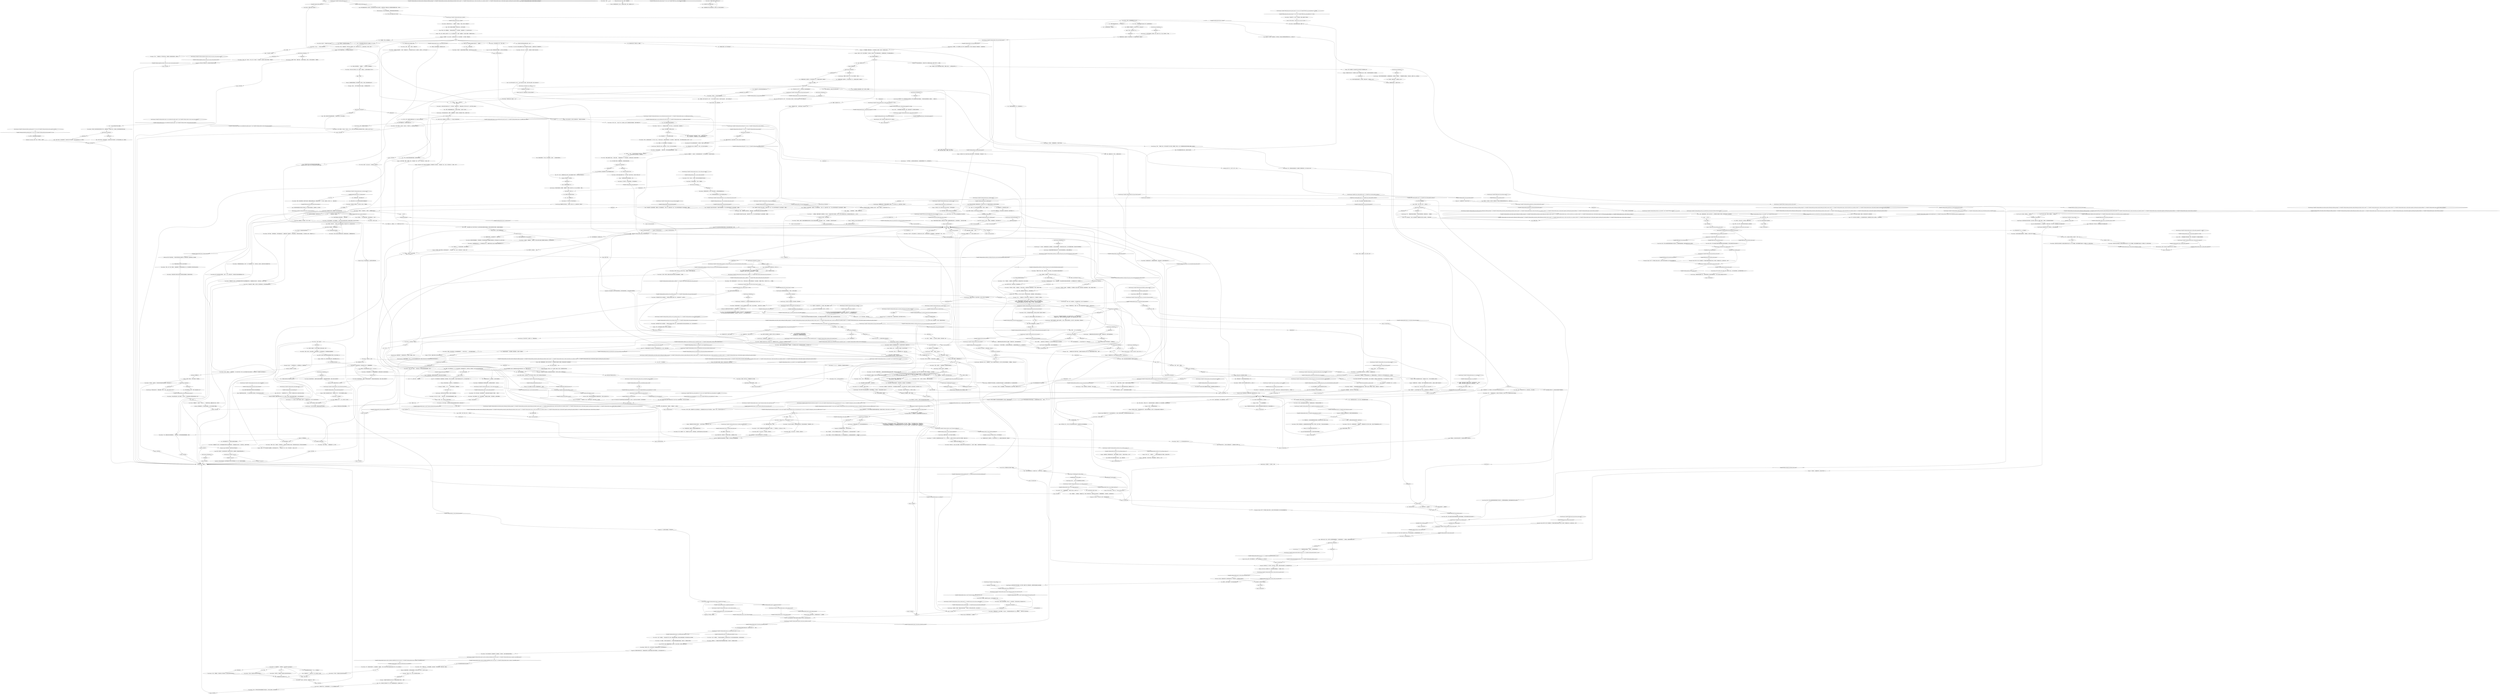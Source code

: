 # WHIRLING F1 / LOGIC WHITE CHECK
# The logic white check where you present your theory of how Ruby killed Lely and get the Hardie boys to give up her approximate location.
# ==================================================
digraph G {
	  0 [label="START"];
	  1 [label="input"];
	  2 [label="Jump to: [Untitled hub]"];
	  3 [label="Jump to: [gaveuprubyhub]"];
	  4 [label="Logic: 就是这样：进入屋顶、武器和动机，也不算太难。还有能让你把事情变得更简单的方法——来吧伙计们！"];
	  5 [label="You: “只是观察一下而已，我们继续吧。”"];
	  6 [label="You: “是的。”（翻白眼。）“女人的直觉，就是这样，你说的没错，尤金。”"];
	  7 [label="Kim Kitsuragi: “好吧……”警督走了过来。“我们已经排除了内讧的可能，原理就是：排除法。记住，我们需要做的就是同样排除露比的嫌疑，就是这样。”"];
	  8 [label="Kim Kitsuragi: Variable[\"whirling.hardies_said_the_cover_up_thing_in_logic_wc\"]  or  Variable[\"whirling.hardies_ruby_gay_branch_passed\"]"];
	  9 [label="Variable[\"whirling.hardies_said_the_cover_up_thing_in_logic_wc\"]  or  Variable[\"whirling.hardies_ruby_gay_branch_passed\"]", shape=diamond];
	  10 [label="!(Variable[\"whirling.hardies_said_the_cover_up_thing_in_logic_wc\"]  or  Variable[\"whirling.hardies_ruby_gay_branch_passed\"])", shape=diamond];
	  11 [label="Titus Hardie: “好吧——他妈的她去尿尿了，行吗？就一小会儿。*可能*还出去过——她要从货車里完成一个复杂的操作。”他指着十字路口。“我们不要再谈具体是什么*操作*了，条子。”"];
	  12 [label="Titus Hardie: “不，你做不到。我很清楚你周末在这里干了什么。人们都说了——而他们口中的你听上去完全不是个科学警察，你就是个疯子。”"];
	  13 [label="You: “有72%的概率子弹是从屋顶射来的。”"];
	  14 [label="Titus Hardie: “给马丁内斯来一个也无妨。”他点点头：“不过——世界上所有实验室都无法证明她在那个屋顶上。她是怎么上去的？爬上去？”"];
	  15 [label="Jump to: [ROUTE]"];
	  16 [label="You: “我知道。我也觉得很困惑，但她就是这么说的。”"];
	  17 [label="Titus Hardie: “好吧，条子。”他点点头。“继续说吧，我听够了会告诉你的。”"];
	  18 [label="Titus Hardie: “*也许*是从海边来的？我太忙了，都没时间考虑这件事。所以不可能。”他摇摇头。“我不觉得那是个狙击手，他离我们很近。”\n“*也许*是从海边来的？但就像我说的，我一直在忙着跟你们这些白痴打交道。所以不可能。”他摇摇头。“我不觉得那是个狙击手，他离我们很近。”\n“*也许*是从海边来的？但就像我说的，我一直在忙着应付你呢，条子。所以不可能。”他摇摇头。“我不觉得那是个狙击手，他离我们很近。”"];
	  19 [label="You: “最近的。”（点头）。“大概是43码。”\n“是的，大概是43码。”"];
	  20 [label="You: “她很可能只是为了*掩饰*自己，提图斯。”"];
	  21 [label="You: “露比可能是从飞旋旅社*内部*的某个地方直达屋顶的。”"];
	  22 [label="Glen: “她也没有啊！她绝对不会这么做的。”金发男子看了一圈。“为什么你们都不替她说话？这太他妈的蠢了，提图斯。”"];
	  23 [label="Logic: 哦！所以他没有完全排除她的可能性？*而且*她还离开这里了。很好。"];
	  24 [label="Kim Kitsuragi: IsKimHere()"];
	  25 [label="IsKimHere()", shape=diamond];
	  26 [label="!(IsKimHere())", shape=diamond];
	  27 [label="Eugene: “只是两扇门而已。我们不会因此就交出*露比*的——她是*我们*的人。”"];
	  28 [label="Kim Kitsuragi: “*还有*一扇门，就在屋顶上，卡拉洁的窗户旁边。怎么样？你进过那扇门吗？”"];
	  29 [label="Kim Kitsuragi: Variable[\"whirling.hardie_took_loaded_gun\"]"];
	  30 [label="Variable[\"whirling.hardie_took_loaded_gun\"]", shape=diamond];
	  31 [label="!(Variable[\"whirling.hardie_took_loaded_gun\"])", shape=diamond];
	  32 [label="Kim Kitsuragi: Variable[\"whirling.barreddoor_greeting_done\"] == true  and  Variable[\"whirling.steel_door_hub_reached\"] == true"];
	  33 [label="Variable[\"whirling.barreddoor_greeting_done\"] == true  and  Variable[\"whirling.steel_door_hub_reached\"] == true", shape=diamond];
	  34 [label="!(Variable[\"whirling.barreddoor_greeting_done\"] == true  and  Variable[\"whirling.steel_door_hub_reached\"] == true)", shape=diamond];
	  35 [label="Titus Hardie: “真是该死……”他的视线随着证物袋落进你的口袋。“这算不上证据，但可能是一件凶器——很接近她了，太他妈的近了。”"];
	  36 [label="Kim Kitsuragi: Variable[\"TASK.advanced_ballistics_analysis_done\"]"];
	  37 [label="Variable[\"TASK.advanced_ballistics_analysis_done\"]", shape=diamond];
	  38 [label="!(Variable[\"TASK.advanced_ballistics_analysis_done\"])", shape=diamond];
	  39 [label="Theo: 角落里的老人点点头。"];
	  40 [label="You: “我，一个人？”"];
	  41 [label="Titus Hardie: “知道吗，当我第一次看到你醉醺醺地进来的时候，我还以为是她在疑神疑鬼，或者又嗑药了，但是……”他打量着你。“现在我不那么确定了。”"];
	  42 [label="Alain: 沉默，他点点头。"];
	  43 [label="You: 跟他握手。"];
	  44 [label="Rhetoric: 没错，那是第二个想要逃离你的人了。"];
	  45 [label="Titus Hardie: “是啊，还有别的事情，但她不肯告诉我。我能看出她很想这么做，话都到她*嘴边*了：‘这个条子，提图斯，这个条子，他……’但她太害怕了。”"];
	  46 [label="Logic: 当然，是另一个人，看来我们有第九位哈迪兄弟了。"];
	  47 [label="Kim Kitsuragi: “你去哪里找她了，说得确切一点？”"];
	  48 [label="Jump to: [TASK.enter_the_mysterious_door_done]"];
	  49 [label="Logic: 只有我了，是吗？哇哦，好吧……祝你好运！"];
	  50 [label="Titus Hardie: “我明白了。但后面是什么，我是说——是储藏室之类的吗？”"];
	  51 [label="Kim Kitsuragi: “虽然*现在*我们还不能肯定，但我们*会*找到答案的。”"];
	  52 [label="Fat Angus: “我们聊起了无线电设备。她说她在做Ulan频率和一个灰域什么的东西。我就知道这些了。”"];
	  53 [label="You: 放弃。"];
	  54 [label="Logic: 嘘。我只是比你更加冷静一点，我就是这样。不如把它当做一次学习经历。你还需要哪些元素才能给露比定罪？"];
	  55 [label="Kim Kitsuragi: Variable[\"whirling.klaasje_drama_wc_succeeded\"]  and  Variable[\"XP.ruby_motive\"]"];
	  56 [label="Variable[\"whirling.klaasje_drama_wc_succeeded\"]  and  Variable[\"XP.ruby_motive\"]", shape=diamond];
	  57 [label="!(Variable[\"whirling.klaasje_drama_wc_succeeded\"]  and  Variable[\"XP.ruby_motive\"])", shape=diamond];
	  58 [label="Logic: 明智之举。元素包括：进入屋顶、武器和动机。还有能让你把事情变得更简单的方法——来吧伙计们！"];
	  59 [label="Savoir Faire: 首先，你可以去调查厨房里那扇神秘的门背后是什么。如果那是条秘密通道，她很可能就是利用它爬上屋顶的！"];
	  60 [label="Glen: “她搞*组织策划*，不伤人的，她不是那种人。她是个……用谈话解决问题的人。”"];
	  61 [label="Electrochemistry: 他拿着啤酒罐做了个手势——这么说你还没能赢得他的好感！那家伙只有在完全专注于某些事情的时候才会把它放到桌子上。"];
	  62 [label="Glen: “老大，也许……”金发男子插话。“像这样一台机器的价值就超过500雷亚尔。”"];
	  63 [label="Kim Kitsuragi: 警督翻开自己的笔记本。“周日晚11:30到12:15——这段时间她*一直*都在？”"];
	  64 [label="Rhetoric: 在他眯起的双眼后面，多米诺骨牌正在飞快地——倒塌。现在他渐渐明白过来了。"];
	  65 [label="Kim Kitsuragi: IsKimHere()"];
	  66 [label="IsKimHere()", shape=diamond];
	  67 [label="!(IsKimHere())", shape=diamond];
	  68 [label="You: “她是*地下同性恋组织*的成员。”"];
	  69 [label="Rhetoric: 你得更直接点。"];
	  70 [label="You: 最好不要逼得太过了，回到其它的想法上去。"];
	  71 [label="Eugene: “是啊——不对，露比的胆子比谁都要大。除非你是白痴才不会……”他四处看了一圈。“伙计们，不是只有我一个人知道，对吧？”"];
	  72 [label="Logic: 你无需*证明*什么，目前为止怀疑就足够了——而提图斯*必须*要有一些。"];
	  73 [label="Shanky: “如果她利用了我们……那就严重违反了*哈迪守则*，老大。”"];
	  74 [label="Titus Hardie: “你现在如履薄冰了，混蛋。”他指着你。"];
	  75 [label="Glen: “提，我们不会当真了吧，对吗？！”他几乎从座位上站了起来。“露比不会这么做的，她为什么要这么做？”"];
	  76 [label="Kim Kitsuragi: “想想吧——为什么要费那么大的力气呢？这都是她的主意，不是吗？把他吊起来？你虽然配合了，但是她的提议。”"];
	  77 [label="Shanky: “去你的吧，老兄，我永远不会这么坑自己兄弟的。”他气得哇哇直叫。"];
	  78 [label="Alain: “我不知道，条子——你为什么不先去找你那把*失枪*呢？”纹身男因为自己的笑话爆笑起来。"];
	  79 [label="Titus Hardie: “你是什么意思？”"];
	  80 [label="Kim Kitsuragi: Variable[\"whirling.hardies_logic_wc_reaction_speed_look_whos_finally_speaking\"]"];
	  81 [label="Variable[\"whirling.hardies_logic_wc_reaction_speed_look_whos_finally_speaking\"]", shape=diamond];
	  82 [label="!(Variable[\"whirling.hardies_logic_wc_reaction_speed_look_whos_finally_speaking\"])", shape=diamond];
	  83 [label="Alain: “那他想开枪自杀的时候……为什么要问你要*你*的枪呢，嗯？因为他*没有*自己的枪！”"];
	  84 [label="Glen: “是啊，那玩意是被甲的。也是4毫米……”"];
	  85 [label="Titus Hardie: “是啊，她*可以*的，全凭*运气*而已。”他摇摇头，但眼神中透露着兴趣。"];
	  86 [label="Alain: “接下来他又要——自杀了。”纹身男用轻蔑的目光望着你。"];
	  87 [label="Jump to: [ROUTE]"];
	  88 [label="Fat Angus: “我会的，老大。”那人从工作服中掏出了香烟。"];
	  89 [label="Titus Hardie: “所以她*有可能*会接触到半自动武器，但这需要相当丰富的想象力才行。”"];
	  90 [label="Titus Hardie: “行吧，我可以配合。你说的那两扇门——是起吊机把它们连起来的？用某种……升降机？”"];
	  91 [label="Jump to: [TASK.advanced_ballistics_analysis_done]"];
	  92 [label="Kim Kitsuragi: “她知道有不利于她的证据——她也说我们迟早会找到的。这正是典型的嫌犯行径，所以逃跑总是有罪的。”"];
	  93 [label="You: [离开。]"];
	  94 [label="You: “抱歉。神啊，为什么万事万物见到我的影子都要逃跑呢？！”"];
	  95 [label="Titus Hardie: 他耸耸肩。“莉兹需要透透气。”"];
	  96 [label="Jump to: [gaveuprubyhub]"];
	  97 [label="You: “你知道露比去哪儿了吗？”"];
	  98 [label="Glen: “她不再是……”男人盯着他的啤酒。“哈迪兄弟候选人了，是吗？”"];
	  99 [label="You: 那只会激怒他，他是不会对艾弗拉特大吼大叫的。"];
	  100 [label="Titus Hardie: “为什么不呢？你吞枪的样子好像有人把你撕成了一个新的混蛋。”"];
	  101 [label="Logic: 随你便！但请记住，是你让自己经历了这些麻烦的。"];
	  102 [label="Kim Kitsuragi: “我想我们最好直截了当点，”他同样低声回答，然后转向提图斯问到：“你为什么能这么肯定露比*没有*杀他？”"];
	  103 [label="Kim Kitsuragi: CheckItem(\"antique_rifle\")"];
	  104 [label="CheckItem(\"antique_rifle\")", shape=diamond];
	  105 [label="!(CheckItem(\"antique_rifle\"))", shape=diamond];
	  106 [label="Untitled hub"];
	  107 [label="Kim Kitsuragi: Variable[\"whirling.hardies_savoir_faire_search_whirling_for_hidden_passages\"]  or Variable[\"whirling.hardies_perception_makes_finding_key_behind_window_easier\"]  or  Variable[\"whirling.hardies_logic_wc_fail_viscal_tells_you_to_analyze_window\"]  or  Variable[\"whirling.hardies_logic_wc_fail_inland_suggests_searching_the_spooky_building\"]  or  Variable[\"whirling.hardies_logic_wc_fail_volition_try_klaasje\"]"];
	  108 [label="Variable[\"whirling.hardies_savoir_faire_search_whirling_for_hidden_passages\"]  or Variable[\"whirling.hardies_perception_makes_finding_key_behind_window_easier\"]  or  Variable[\"whirling.hardies_logic_wc_fail_viscal_tells_you_to_analyze_window\"]  or  Variable[\"whirling.hardies_logic_wc_fail_inland_suggests_searching_the_spooky_building\"]  or  Variable[\"whirling.hardies_logic_wc_fail_volition_try_klaasje\"]", shape=diamond];
	  109 [label="!(Variable[\"whirling.hardies_savoir_faire_search_whirling_for_hidden_passages\"]  or Variable[\"whirling.hardies_perception_makes_finding_key_behind_window_easier\"]  or  Variable[\"whirling.hardies_logic_wc_fail_viscal_tells_you_to_analyze_window\"]  or  Variable[\"whirling.hardies_logic_wc_fail_inland_suggests_searching_the_spooky_building\"]  or  Variable[\"whirling.hardies_logic_wc_fail_volition_try_klaasje\"])", shape=diamond];
	  110 [label="Logic: ……没人吗？"];
	  111 [label="You: “非常狂野的东西，提图斯，你还没做好准备接受的东西。”"];
	  112 [label="Kim Kitsuragi: Variable[\"whirling.hardies_ruby_gay_branch_passed\"]"];
	  113 [label="Variable[\"whirling.hardies_ruby_gay_branch_passed\"]", shape=diamond];
	  114 [label="!(Variable[\"whirling.hardies_ruby_gay_branch_passed\"])", shape=diamond];
	  115 [label="Kim Kitsuragi: Variable[\"whirling.hardies_secret_passage_all_you_know\"]"];
	  116 [label="Variable[\"whirling.hardies_secret_passage_all_you_know\"]", shape=diamond];
	  117 [label="!(Variable[\"whirling.hardies_secret_passage_all_you_know\"])", shape=diamond];
	  118 [label="Titus Hardie: “有些男孩子气。红头发，不过是染的。她看上去就像个开货車的。”"];
	  119 [label="Logic: 这个*复杂的业务*会不会跟乔伊斯请求你调查的事情有关？也许吧，不过他们永远不会挑明的。你必须继续调查！"];
	  120 [label="Logic: 这个你已经知道了。一切都很吻合：露比，失踪的哈迪兄弟，身处私刑现场，还在贩毒。"];
	  121 [label="Kim Kitsuragi: Variable[\"whirling.hardies_either_rhet_or_auth_fired_in_logic_wc_fail\"]"];
	  122 [label="Variable[\"whirling.hardies_either_rhet_or_auth_fired_in_logic_wc_fail\"]", shape=diamond];
	  123 [label="!(Variable[\"whirling.hardies_either_rhet_or_auth_fired_in_logic_wc_fail\"])", shape=diamond];
	  124 [label="Perception (Sight): 进不了门？你知道什么能派上用场——把这个房间*彻底*搜查一遍！或许会有些隐藏的东西。"];
	  125 [label="Kim Kitsuragi: CheckItem(\"gun_villiers\")"];
	  126 [label="CheckItem(\"gun_villiers\")", shape=diamond];
	  127 [label="!(CheckItem(\"gun_villiers\"))", shape=diamond];
	  128 [label="Kim Kitsuragi: IsKimHere()"];
	  129 [label="IsKimHere()", shape=diamond];
	  130 [label="!(IsKimHere())", shape=diamond];
	  131 [label="You: “说得好，金。”"];
	  132 [label="Titus Hardie: “没有……”"];
	  133 [label="Drama: 那是个谎言。"];
	  134 [label="Titus Hardie: “这么近嘛？真是幸运。在我相信这套说辞之前，我会亲自彻底检查一下那些脚印的，条子。”"];
	  135 [label="You: “最近的。”（点头）。“一两个星期吧。”\n“大概有一两个星期了吧。”"];
	  136 [label="Glen: “知道什么？”那个男人不敢相信自己的耳朵。“他一开始说是她杀的人——现在她也变成*姬佬*了？一派胡言！”"];
	  137 [label="Empathy: 这个格伦显然喜欢男人，但他应付不来。那是他自己的事，而你也*不想*介入。继续吧。"];
	  138 [label="You: “尚克，假设是你杀了他……”"];
	  139 [label="You: “也许哪里还有更多。”"];
	  140 [label="You: “你们对这个地方有多少了解？”"];
	  141 [label="Kim Kitsuragi: “二十，也许是三十支步枪，提图斯。虽说坏了——但数量还是太多了。而且一定还会有别的驻点。”"];
	  142 [label="Eugene: “我来吧，老大。条子和你说清楚了的话，我和安格斯就上那儿去。”"];
	  143 [label="Jump to: [ROUTE]"];
	  144 [label="Kim Kitsuragi: “它在*你的*包厢里，我想是因为露比来过这里吧？”"];
	  145 [label="Kim Kitsuragi: Variable[\"whirling.hardie_i_analized_the_bullet_and_it_was_jacketed\"]"];
	  146 [label="Variable[\"whirling.hardie_i_analized_the_bullet_and_it_was_jacketed\"]", shape=diamond];
	  147 [label="!(Variable[\"whirling.hardie_i_analized_the_bullet_and_it_was_jacketed\"])", shape=diamond];
	  148 [label="Titus Hardie: 他没有等你回答。“这跟你人人持枪的理论相悖了。如果这是军用级别的武器，*露比*又是怎么拿到的呢？”"];
	  149 [label="You: “我只是把我所知道的如实说出来罢了。”"];
	  150 [label="Titus Hardie: 他没有等你回答。“这跟你的近距射杀推理相悖了。如果凶器是军用级别的，*露比*又是怎么拿到的呢？”"];
	  151 [label="Kim Kitsuragi: “不过是一次思维实验，我们继续吧。”他点头示意你。"];
	  152 [label="Titus Hardie: “我看到起吊机了，我又不是瞎子。”他点点头。“你是说她用衣领把自己卷了上去，就像某种……”他想不出什么恰当的比喻。"];
	  153 [label="Kim Kitsuragi: Variable[\"whirling.kimintro_did_not_shake_hand\"]  or  Variable[\"pier.joyce_intro_did_not_shake_hand\"]"];
	  154 [label="Variable[\"whirling.kimintro_did_not_shake_hand\"]  or  Variable[\"pier.joyce_intro_did_not_shake_hand\"]", shape=diamond];
	  155 [label="!(Variable[\"whirling.kimintro_did_not_shake_hand\"]  or  Variable[\"pier.joyce_intro_did_not_shake_hand\"])", shape=diamond];
	  156 [label="Titus Hardie: “我告诉你——是你。”"];
	  157 [label="Kim Kitsuragi: Variable[\"whirling.hardie_logic_wc_esprit_titus\"]"];
	  158 [label="Variable[\"whirling.hardie_logic_wc_esprit_titus\"]", shape=diamond];
	  159 [label="!(Variable[\"whirling.hardie_logic_wc_esprit_titus\"])", shape=diamond];
	  160 [label="Kim Kitsuragi: Variable[\"whirling.klaasje_drama_wc_succeeded\"]  and  Variable[\"XP.ruby_motive\"]"];
	  161 [label="Variable[\"whirling.klaasje_drama_wc_succeeded\"]  and  Variable[\"XP.ruby_motive\"]", shape=diamond];
	  162 [label="!(Variable[\"whirling.klaasje_drama_wc_succeeded\"]  and  Variable[\"XP.ruby_motive\"])", shape=diamond];
	  163 [label="Volition: 哇哦，你想得真是周到。没有什么好补充的了——只要攻破卡拉洁最后一道防线，或许她会告诉你一些有用的事？"];
	  164 [label="Titus Hardie: “当然，条子，肯定的……”他转向尤金。“我们得去那条秘密通道看看，兄弟们。”"];
	  165 [label="Jump to: [Untitled hub]"];
	  166 [label="Jump to: [Hardiehub1]"];
	  167 [label="Jump to: [Titus Hardie: \"\"Because she was here *all night*....\"]"];
	  168 [label="Jump to: [gaveuprubyhub]"];
	  169 [label="Physical Instrument: 快点，混蛋！别站着撸管了。"];
	  170 [label="Composure: 别再流口水了。兜个圈子，打自己的脸，*任何事*。如果你只是站在那里，没人知道该那你怎么办。"];
	  171 [label="Untitled hub"];
	  172 [label="Alain: “是啊，有些人就会一起混。有什么不对吗？”\n“是啊，有些人就会一起混——不像你。有什么不对吗？”"];
	  173 [label="Alain: “哪有，老兄。那就是露比，一切都在她的掌控之中。”那人解释说。“她就是很有一手，所以她才那么厉害。”"];
	  174 [label="Titus Hardie: “行，就让老提图斯让你放宽心吧——她没有杀人，她整晚都在这里。”"];
	  175 [label="Kim Kitsuragi: IsKimHere()"];
	  176 [label="IsKimHere()", shape=diamond];
	  177 [label="!(IsKimHere())", shape=diamond];
	  178 [label="Kim Kitsuragi: “一个更严谨的——也是你极力避免的结论——就是她很清楚发生了什么，因为是她杀的人。”"];
	  179 [label="Jump to: [Untitled hub]"];
	  180 [label="Titus Hardie: “好吧，可是……”男人看了一圈。“她是怎么上去的？这栋楼里没有安装楼梯，*或者*电梯的空间了。”"];
	  181 [label="Glen: “去你的吧……”那个男人不敢相信自己的耳朵。“他一开始说是她杀的人——现在她也变成*姬佬*了？一派胡言！”"];
	  182 [label="Titus Hardie: “就算她离开了五分钟，也不意味着她能*神奇地*爬上屋顶朝他开枪。”他轻敲着自己的太阳穴。“我也考虑过——那是不可能的。”"];
	  183 [label="Titus Hardie: “不-不，”他眯着眼睛看你。“*继续*说下去吧——她说了什么？”"];
	  184 [label="You: 没时间浪费在这个上面了。"];
	  185 [label="You: “上床。她想跟她上床。”"];
	  186 [label="Titus Hardie: “你说*什么*？"];
	  187 [label="You: “你想跟你的兄弟们一起受审吗——作为私刑帮派的一员——或者因为冷酷的谋杀罪，单独受审？”"];
	  188 [label="Kim Kitsuragi: Variable[\"whirling.hardies_logic_wc_suc_handeyecord_godly_sniper\"]  and  Variable[\"whirling.window_viscal_success_hub_reached\"]"];
	  189 [label="Variable[\"whirling.hardies_logic_wc_suc_handeyecord_godly_sniper\"]  and  Variable[\"whirling.window_viscal_success_hub_reached\"]", shape=diamond];
	  190 [label="!(Variable[\"whirling.hardies_logic_wc_suc_handeyecord_godly_sniper\"]  and  Variable[\"whirling.window_viscal_success_hub_reached\"])", shape=diamond];
	  191 [label="You: “一名*杰出*的狙击手完全可以做到。”"];
	  192 [label="You: 等等——那就会跟我现在的推理相悖了。"];
	  193 [label="You: “厨房里有一扇锁着的门——屋顶上还有一扇。有进去过吗？”"];
	  194 [label="Eugene: “哇哦，老兄，我们能不能？我是说……”"];
	  195 [label="Kim Kitsuragi: “只是想确认一下我们的想法是否一样。”警督假装记着笔记。“并不是完全一致。我们只能开诚布公地——分享情报。”"];
	  196 [label="Logic: 并不需要*所有*事完全说通。几率仍然比子弹来自屋顶的可能性要小得多，而他也很清楚这一点。"];
	  197 [label="Titus Hardie: “所以它肯定是来自一支后膛装步枪，军用级别的。”他转向你。“连你们这群民兵猴子都没有。”"];
	  198 [label="Kim Kitsuragi: IsKimHere()"];
	  199 [label="IsKimHere()", shape=diamond];
	  200 [label="!(IsKimHere())", shape=diamond];
	  201 [label="Fat Angus: “老大……”角落里的大个子气喘吁吁地说。“厨房里有一扇怪怪的蓝色铁门。我看见过……”"];
	  202 [label="Titus Hardie: “就在大楼侧面，尤金，从港口就能看到。”他指着自己的眼球。“你想当警督——就得仔细观察。”"];
	  203 [label="Alain: “什么起吊机？在哪里？”"];
	  204 [label="Titus Hardie: “就先这样吧。问题是——那只是一台生锈的起吊机，并不能证明她就在屋顶上。”"];
	  205 [label="You: “为什么？”"];
	  206 [label="Titus Hardie: “真是个彻头彻尾的混蛋，不是吗。行，去你妈的吧！”尽管大喊大叫着，他听起来并不生气。"];
	  207 [label="Kim Kitsuragi: Variable[\"whirling.hardie_logic_wc_vc_reckoner\"]"];
	  208 [label="Variable[\"whirling.hardie_logic_wc_vc_reckoner\"]", shape=diamond];
	  209 [label="!(Variable[\"whirling.hardie_logic_wc_vc_reckoner\"])", shape=diamond];
	  210 [label="Jump to: [gaveuprubyhub]"];
	  211 [label="Titus Hardie: “一点点——在海岸边。”"];
	  212 [label="Kim Kitsuragi: Variable[\"whirling.klaasje_arrest_you_arrested_her_on_the_spot_and_kim_toook_her_away\"]"];
	  213 [label="Variable[\"whirling.klaasje_arrest_you_arrested_her_on_the_spot_and_kim_toook_her_away\"]", shape=diamond];
	  214 [label="!(Variable[\"whirling.klaasje_arrest_you_arrested_her_on_the_spot_and_kim_toook_her_away\"])", shape=diamond];
	  215 [label="Jump to: [gaveuprubyhub]"];
	  216 [label="Titus Hardie: “你什么时候才能用你的笨蛋脑袋想明白？”他嘲讽着。“我已经*是了*，只是不能确定你是不是。”\n“你什么时候才能用你有自毁倾向的脑袋想明白？”他嘲讽着。“我已经*是了*——只是不能确定你是不是。”"];
	  217 [label="Jump to: [HUBOMOTIVO]"];
	  218 [label="You: “你知道她在用Ulan频率做什么吗？”"];
	  219 [label="Pain Threshold: 别再想你那把丢掉的枪了，该死的。你会得心脏病的。"];
	  220 [label="Kim Kitsuragi: Variable[\"TASK.probe_drivers_about_drugs\"] == true  and  Variable[\"TASK.who_is_the_ladydriver\"] == false"];
	  221 [label="Variable[\"TASK.probe_drivers_about_drugs\"] == true  and  Variable[\"TASK.who_is_the_ladydriver\"] == false", shape=diamond];
	  222 [label="!(Variable[\"TASK.probe_drivers_about_drugs\"] == true  and  Variable[\"TASK.who_is_the_ladydriver\"] == false)", shape=diamond];
	  223 [label="Kim Kitsuragi: Variable[\"TASK.who_is_the_ladydriver\"] == true  and  Variable[\"TASK.who_is_the_ladydriver\"] == false"];
	  224 [label="Variable[\"TASK.who_is_the_ladydriver\"] == true  and  Variable[\"TASK.who_is_the_ladydriver\"] == false", shape=diamond];
	  225 [label="!(Variable[\"TASK.who_is_the_ladydriver\"] == true  and  Variable[\"TASK.who_is_the_ladydriver\"] == false)", shape=diamond];
	  226 [label="Logic: 好了。你的大脑现在是一块松懈的肌肉。放弃很容易，不是吗？缺点就是——你根本不知道现在应该干什么。我可以跟你*报告*一下。"];
	  227 [label="Volition: 你不是白痴，别那么说。如今一切都是一团乱麻，而且当一名警探真的很不容易。"];
	  228 [label="Kim Kitsuragi: “他在*思考*呢，让他思考一会。”警督维护着你。"];
	  229 [label="Titus Hardie: “我不知道该说些什么。”"];
	  230 [label="Kim Kitsuragi: CheckItem(\"antique_rifle\")"];
	  231 [label="CheckItem(\"antique_rifle\")", shape=diamond];
	  232 [label="!(CheckItem(\"antique_rifle\"))", shape=diamond];
	  233 [label="Drama: 说：“五百遍的李尔王，我还记不住第一行！！！”"];
	  234 [label="Glen: “该死的……”金发男子陷入了某种痛苦之中，这让他目不转睛地盯着自己的大蒜面包碗。"];
	  235 [label="Kim Kitsuragi: “一厢情愿的想法在警方调查中是立不住脚的，”警督告诉阿兰，他的声音温和而坚定。"];
	  236 [label="Kim Kitsuragi: Variable[\"whirling.hardies_ruby_gay_branch_passed\"]"];
	  237 [label="Variable[\"whirling.hardies_ruby_gay_branch_passed\"]", shape=diamond];
	  238 [label="!(Variable[\"whirling.hardies_ruby_gay_branch_passed\"])", shape=diamond];
	  239 [label="Titus Hardie: “嗯。人们都说在旅社建成之前，这里曾是一家弹球游乐室——叫什么来着，特奥？”"];
	  240 [label="Authority: 提图斯的反应如此鲁莽是有一定道理的，他不喜欢自己的权威遭到质疑。"];
	  241 [label="Jump to: [ROUTE]"];
	  242 [label="You: “真的，没什么。”"];
	  243 [label="Titus Hardie: “就算她离开了五分钟，也不意味着她能*神奇地*爬上屋顶朝雇佣兵开枪。”他轻敲着自己的太阳穴。“我也考虑过——那是不可能的。”"];
	  244 [label="You: “没什么，他们就在那里。”"];
	  245 [label="Titus Hardie: “我不喜欢猜测，条子。*没有人*喜欢。”"];
	  246 [label="You: “你注意到后面的起吊机了吗？就在飞旋旅社的外墙上？”"];
	  247 [label="Glen: 提图斯，不是*真的*在说……“"];
	  248 [label="Suggestion: 所以这就是为什么尚克不喜欢她的原因。这对你来说很有帮助——他不会多费口舌维护露比。"];
	  249 [label="You: “在我们逮捕她之前，她的确这么说了。”"];
	  250 [label="Kim Kitsuragi: Variable[\"whirling.hardies_logic_wc_show_them_the_bullet\"]"];
	  251 [label="Variable[\"whirling.hardies_logic_wc_show_them_the_bullet\"]", shape=diamond];
	  252 [label="!(Variable[\"whirling.hardies_logic_wc_show_them_the_bullet\"])", shape=diamond];
	  253 [label="You: “工坊里面有弹球机，还能用呢。”"];
	  254 [label="Titus Hardie: “该死的，条子——你在开玩笑吗？你知道根本就没有什么该死的弹球机杀手！”"];
	  255 [label="Rhetoric: 切记不要自相矛盾。如果它听起来没有*是露比干的*意思，还是不要说出来为好？"];
	  256 [label="Untitled hub (03)"];
	  257 [label="Kim Kitsuragi: IsKimHere()"];
	  258 [label="IsKimHere()", shape=diamond];
	  259 [label="!(IsKimHere())", shape=diamond];
	  260 [label="Alain: “没有，我看到的只有一个再次——想要自杀的条子。”"];
	  261 [label="You: “我们不是已经证实露比可能进入那个人被枪杀的屋顶了吗？”（继续。）"];
	  262 [label="Reaction Speed: 但如果你错过了有趣的信息呢？最终选择权在你手上，可是……"];
	  263 [label="Jump to: [ROUTE]"];
	  264 [label="Titus Hardie: “她怕我会告诉你。”他直视着你的眼睛。“或许她是对的，现在我可能就告诉你了。”"];
	  265 [label="You: “你能告诉我应该从海岸的什么地方开始找吗？”"];
	  266 [label="Kim Kitsuragi: Variable[\"cargo.evrart_anything_I_can_do_to_help\"]"];
	  267 [label="Variable[\"cargo.evrart_anything_I_can_do_to_help\"]", shape=diamond];
	  268 [label="!(Variable[\"cargo.evrart_anything_I_can_do_to_help\"])", shape=diamond];
	  269 [label="Kim Kitsuragi: Variable[\"whirling.hardies_authority_wc_fail_put_the_gun_in_your_mouth_threatened_to_kill_yourself\"]"];
	  270 [label="Variable[\"whirling.hardies_authority_wc_fail_put_the_gun_in_your_mouth_threatened_to_kill_yourself\"]", shape=diamond];
	  271 [label="!(Variable[\"whirling.hardies_authority_wc_fail_put_the_gun_in_your_mouth_threatened_to_kill_yourself\"])", shape=diamond];
	  272 [label="You: “你应该去做警察的，提图斯。”"];
	  273 [label="Titus Hardie: “富家子的法律根本形同虚设。”他摆摆手。“它只对野松女士生效。所以留着你的实验室吧——你也给我小心点。”"];
	  274 [label="Reaction Speed: *谁*在找人？他们全都在这里。"];
	  275 [label="Jump to: [gaveuprubyhub]"];
	  276 [label="Kim Kitsuragi: IsKimHere()"];
	  277 [label="IsKimHere()", shape=diamond];
	  278 [label="!(IsKimHere())", shape=diamond];
	  279 [label="Titus Hardie: “我猜你已经有一套理论了？”"];
	  280 [label="Kim Kitsuragi: Variable[\"whirling.hardie_logic_wc_failed\"]"];
	  281 [label="Variable[\"whirling.hardie_logic_wc_failed\"]", shape=diamond];
	  282 [label="!(Variable[\"whirling.hardie_logic_wc_failed\"])", shape=diamond];
	  283 [label="You: 巴拉-巴拉-啪-啪？"];
	  284 [label="Kim Kitsuragi: Variable[\"whirling.hardies_savoir_faire_search_whirling_for_hidden_passages\"]  or Variable[\"whirling.hardies_perception_makes_finding_key_behind_window_easier\"]  or  Variable[\"whirling.hardies_logic_wc_fail_viscal_tells_you_to_analyze_window\"]  or  Variable[\"whirling.hardies_logic_wc_fail_inland_suggests_searching_the_spooky_building\"]  or  Variable[\"whirling.hardies_logic_wc_fail_volition_try_klaasje\"]"];
	  285 [label="Variable[\"whirling.hardies_savoir_faire_search_whirling_for_hidden_passages\"]  or Variable[\"whirling.hardies_perception_makes_finding_key_behind_window_easier\"]  or  Variable[\"whirling.hardies_logic_wc_fail_viscal_tells_you_to_analyze_window\"]  or  Variable[\"whirling.hardies_logic_wc_fail_inland_suggests_searching_the_spooky_building\"]  or  Variable[\"whirling.hardies_logic_wc_fail_volition_try_klaasje\"]", shape=diamond];
	  286 [label="!(Variable[\"whirling.hardies_savoir_faire_search_whirling_for_hidden_passages\"]  or Variable[\"whirling.hardies_perception_makes_finding_key_behind_window_easier\"]  or  Variable[\"whirling.hardies_logic_wc_fail_viscal_tells_you_to_analyze_window\"]  or  Variable[\"whirling.hardies_logic_wc_fail_inland_suggests_searching_the_spooky_building\"]  or  Variable[\"whirling.hardies_logic_wc_fail_volition_try_klaasje\"])", shape=diamond];
	  287 [label="Kim Kitsuragi: Variable[\"TASK.enter_the_mysterious_door\"]"];
	  288 [label="Variable[\"TASK.enter_the_mysterious_door\"]", shape=diamond];
	  289 [label="!(Variable[\"TASK.enter_the_mysterious_door\"])", shape=diamond];
	  290 [label="Kim Kitsuragi: “谢谢你。”"];
	  291 [label="ROUTE"];
	  292 [label="You: “是的，她只是跟你们*一起混*。她就是这样知道的。”"];
	  293 [label="Untitled hub"];
	  294 [label="Theo: “东德尔塔弹球游乐室。”老人咳嗽了几声。“*诡异*的地方——后来破产了。”"];
	  295 [label="You: “在那里——有一扇门直通屋顶。你可以直接出去。”"];
	  296 [label="Suggestion: 这可能是最好的结果了，不要打乱你的步调。"];
	  297 [label="Titus Hardie: “这些都是肮脏的污蔑”，大个子摩挲着自己的下巴。“就跟我们的奥兰治小姐为了掩盖自己而编造的鬼话一样。”"];
	  298 [label="Titus Hardie: “那也没什么。有些人比别人更娘点，但是他们仍然可以成为哈迪兄弟的一员。”他瞥了一眼格伦。“但如果你把自己的私事带进来……”"];
	  299 [label="Alain: “没错，而且他们也不能证明她在屋顶。一切都只是唬人的，他什么都没有。”"];
	  300 [label="Kim Kitsuragi: “女孩也会喜欢女孩的，安格斯。”警督解释着。“有些时候。现在就是这个时候——她喜欢卡拉洁。”"];
	  301 [label="Titus Hardie: “我知道你在想什么，格伦。我们会谈到的——等到谋杀指控被消除之后。”"];
	  302 [label="Kim Kitsuragi: “就当是次思维实验，提图斯。”他解释到。“想想吧，是你杀了他。去了上面，朝他开枪，下楼来……”"];
	  303 [label="You: “那是她的主意吧，对吧？把他吊起来？”"];
	  304 [label="Kim Kitsuragi: IsKimHere()"];
	  305 [label="IsKimHere()", shape=diamond];
	  306 [label="!(IsKimHere())", shape=diamond];
	  307 [label="Titus Hardie: “冷静点，格伦。”他转向你。“他想说的是——没有枪的人是不能朝人开枪的，你得有把枪才能这么做。而你没办法证明她有枪。”"];
	  308 [label="Inland Empire: 只是客串一下，我明白了。继续。"];
	  309 [label="Titus Hardie: “那看上去像是个古董——一把美人侯爵……”他拿起枪检查了一下，然后还给你。“这枪没办法用，你从哪儿弄来的？”"];
	  310 [label="Titus Hardie: “这跟你的小想法相悖了，不是吗？”他摩挲着下巴。“另外我这辈子也见过几个人拥有不止一双靴子——时不时也会换一下……”"];
	  311 [label="Composure: 他看上去很强硬，但在他深绿色的眼睛中有一丝紧张。这触及他的痛处了。"];
	  312 [label="You: “本地当铺把我的失枪卖给了一个女人，也许就是她？”"];
	  313 [label="You: “呃…….”"];
	  314 [label="Alain: “我们漏了一个。露比不知道这个地方，老大——只有那些条子们，挖来挖去的。”"];
	  315 [label="You: “如果门是*相通*的呢？她就可以上楼去——朝他开枪——然后下来。全程5分钟搞定。”\n“*相通的*——用那台*起吊机*，尤金！她就可以上楼去——朝他开枪——然后下来。全程5分钟搞定。”\n“如果这些门是*相通*的呢？她可以上楼——射杀他——下楼——不到五分钟就能完成。”"];
	  316 [label="Shanky: “妈的他一直在厨房里*吃东西*！”老鼠脸男人气炸了。“那个条子和肥猪什么都没有。”"];
	  317 [label="Authority: 提图斯没有回答——可能是个好兆头。"];
	  318 [label="Titus Hardie: “不要急于下结论，特奥。”他转向老人。“你拿了钥匙。它看上去像是*最近*被放在那里的吗？”"];
	  319 [label="Alain: “他的搭档不见了，那个四眼仔。条子们没有他们的死党就不能正常工作了。”"];
	  320 [label="You: “所以你喜欢在人们面前挥枪吗？这也不意味着她也会这样。”"];
	  321 [label="Titus Hardie: “也不能用吗？”"];
	  322 [label="Kim Kitsuragi: IsKimHere()"];
	  323 [label="IsKimHere()", shape=diamond];
	  324 [label="!(IsKimHere())", shape=diamond];
	  325 [label="Jump to: [ROUTE]"];
	  326 [label="Titus Hardie: “条子——这*正是*它的真正含义。”"];
	  327 [label="You: “你不会相信RCM有多吊的。”"];
	  328 [label="Shanky: “那是个*升降机*，不是工业电梯。不如换我去……”"];
	  329 [label="Untitled hub"];
	  330 [label="Half Light: 他快要发火了。"];
	  331 [label="Titus Hardie: “我不*知道*。”他笑得很怪异。“我不知道她去哪儿了，她那晚只露了个面就离开了。而且还很害怕，不愿意告诉我在哪里——不论我有多么*坚持*。想知道为什么么？”"];
	  332 [label="Titus Hardie: “你是个聪明的条子，却是个愚蠢的人——没有人会告诉艾弗拉特任何事。如果他必须知道，就必须*尽快*知道。”"];
	  333 [label="Titus Hardie: “不。她和艾弗拉特——他们不会有交流的，他们从未见过，也没有任何关系，他们是生活在不同*星系*的人。记清楚这一点。”"];
	  334 [label="Kim Kitsuragi: Variable[\"XP.evrart_got_the_folder_from_cencus_bureau\"]"];
	  335 [label="Variable[\"XP.evrart_got_the_folder_from_cencus_bureau\"]", shape=diamond];
	  336 [label="!(Variable[\"XP.evrart_got_the_folder_from_cencus_bureau\"])", shape=diamond];
	  337 [label="Half Light: 害怕？你也应该如此。一种诡异的恐惧在你身上蔓延开来，你的嘴巴尝到一丝金属的味道。改变话题。"];
	  338 [label="Jump to: [gaveuprubyhub]"];
	  339 [label="Kim Kitsuragi: Variable[\"whirling.hardies_savoir_faire_search_whirling_for_hidden_passages\"]  or Variable[\"whirling.hardies_perception_makes_finding_key_behind_window_easier\"]  or  Variable[\"whirling.hardies_logic_wc_fail_viscal_tells_you_to_analyze_window\"]  or  Variable[\"whirling.hardies_logic_wc_fail_inland_suggests_searching_the_spooky_building\"]"];
	  340 [label="Variable[\"whirling.hardies_savoir_faire_search_whirling_for_hidden_passages\"]  or Variable[\"whirling.hardies_perception_makes_finding_key_behind_window_easier\"]  or  Variable[\"whirling.hardies_logic_wc_fail_viscal_tells_you_to_analyze_window\"]  or  Variable[\"whirling.hardies_logic_wc_fail_inland_suggests_searching_the_spooky_building\"]", shape=diamond];
	  341 [label="!(Variable[\"whirling.hardies_savoir_faire_search_whirling_for_hidden_passages\"]  or Variable[\"whirling.hardies_perception_makes_finding_key_behind_window_easier\"]  or  Variable[\"whirling.hardies_logic_wc_fail_viscal_tells_you_to_analyze_window\"]  or  Variable[\"whirling.hardies_logic_wc_fail_inland_suggests_searching_the_spooky_building\"])", shape=diamond];
	  342 [label="Jump to: [endhub]"];
	  343 [label="Kim Kitsuragi: HasVolitionDamage()"];
	  344 [label="HasVolitionDamage()", shape=diamond];
	  345 [label="!(HasVolitionDamage())", shape=diamond];
	  346 [label="Logic: 真的吗？"];
	  347 [label="Jump to: [ROUTE]"];
	  348 [label="Fat Angus: “她说她在……做一个……”他的声音很安定。“灰域发射器。”"];
	  349 [label="Jump to: [Hardiehub1]"];
	  350 [label="Kim Kitsuragi: Variable[\"TASK.enter_the_mysterious_door_done\"]"];
	  351 [label="Variable[\"TASK.enter_the_mysterious_door_done\"]", shape=diamond];
	  352 [label="!(Variable[\"TASK.enter_the_mysterious_door_done\"])", shape=diamond];
	  353 [label="Logic: 不-不。他已经说过了，但是一点好处都没有。就照那些好心帮忙的人说的做——*不要*做坏事。"];
	  354 [label="Kim Kitsuragi: Variable[\"whirling.hardies_logic_wc_fail_smoke_suggested\"] == false"];
	  355 [label="Variable[\"whirling.hardies_logic_wc_fail_smoke_suggested\"] == false", shape=diamond];
	  356 [label="!(Variable[\"whirling.hardies_logic_wc_fail_smoke_suggested\"] == false)", shape=diamond];
	  357 [label="Interfacing: 等到把他们全部掏空，再继续前进，直到下一个罐子。不要回头——除非是你*错过*了什么。"];
	  358 [label="Eugene: “没错，跟我们一起，喝酒。就在舞台附近。”他指着卡拉OK的舞台。"];
	  359 [label="You: “这很正常——一个冲击现实的事件。我们只能接受它。”"];
	  360 [label="Drama: 差不多——但*他*不需要知道这些！"];
	  361 [label="Logic: 这个人正陷入了某种疯狂的死亡螺旋中，以坚守自己对世界的看法。"];
	  362 [label="Kim Kitsuragi: IsKimHere()"];
	  363 [label="IsKimHere()", shape=diamond];
	  364 [label="!(IsKimHere())", shape=diamond];
	  365 [label="Kim Kitsuragi: Variable[\"whirling.hardies_logic_wc_shanky_doesnt_like_ruby\"]"];
	  366 [label="Variable[\"whirling.hardies_logic_wc_shanky_doesnt_like_ruby\"]", shape=diamond];
	  367 [label="!(Variable[\"whirling.hardies_logic_wc_shanky_doesnt_like_ruby\"])", shape=diamond];
	  368 [label="Kim Kitsuragi: Variable[\"whirling.hardies_logic_wc_said_lost_gun\"]"];
	  369 [label="Variable[\"whirling.hardies_logic_wc_said_lost_gun\"]", shape=diamond];
	  370 [label="!(Variable[\"whirling.hardies_logic_wc_said_lost_gun\"])", shape=diamond];
	  371 [label="HUBOMOTIVO"];
	  372 [label="Shanky: “如果她利用了我们给自己打掩护……这可是严重违反了*哈迪守则*的，老大。”"];
	  373 [label="You: “最近的。”（点头）。“但它们和在场的任何人都不匹配——包括露比的。”\n“可是，它们和在场的任何人都不匹配——包括露比的。”"];
	  374 [label="Empathy: 就在那里，隐藏在平静与淡定之下的，是一丝紧张。他在想：露比很可能把我们都骗了，我怎么能没看出来呢？"];
	  375 [label="Logic: 这是个很严密的逻辑结构。做点什么，情况不妙。"];
	  376 [label="Glen: 金发男子看着证物袋中那个碎裂开花状的灵魂收割者说："];
	  377 [label="Titus Hardie: “告诉你一件事吧：我很高兴那台该死的*起吊机*又被旧事重提了，非常棒。”"];
	  378 [label="Kim Kitsuragi: Variable[\"whirling.hardies_discussed_winch_with_them\"]"];
	  379 [label="Variable[\"whirling.hardies_discussed_winch_with_them\"]", shape=diamond];
	  380 [label="!(Variable[\"whirling.hardies_discussed_winch_with_them\"])", shape=diamond];
	  381 [label="Titus Hardie: “那我们*他妈的*应该那它怎么办？”"];
	  382 [label="Titus Hardie: “没错，但他说的那些玩意跟他第一条理论完全*相悖*啊。”"];
	  383 [label="Fat Angus: “老大……”角落里的大个子气喘吁吁地说。“厨房里还有一扇，一扇蓝色的门。我看到过……”"];
	  384 [label="Jump to: [ROUTE]"];
	  385 [label="Kim Kitsuragi: Variable[\"whirling.suggestion_doesnt_want_you_to_say_it_was_A_sam_bo_artist\"]"];
	  386 [label="Variable[\"whirling.suggestion_doesnt_want_you_to_say_it_was_A_sam_bo_artist\"]", shape=diamond];
	  387 [label="!(Variable[\"whirling.suggestion_doesnt_want_you_to_say_it_was_A_sam_bo_artist\"])", shape=diamond];
	  388 [label="Shanky: “妈的他一直在厨房里*吃东西*！”老鼠脸男人气炸了。“那个条子和肥猪什么都没有。”"];
	  389 [label="Suggestion: 你不知道，诚实就好。"];
	  390 [label="Reaction Speed: 你刚刚给他展示了一支后膛枪！"];
	  391 [label="Glen: “猫咪？”"];
	  392 [label="Half Light: 还有一点——只是*一点点*——担心。"];
	  393 [label="You: “提图斯，你得好好想想。事情有点说不通——我们得和她谈谈。”（继续。）\n“提图斯，你得好好想想。事情有点说不通，我得和她谈谈。”（继续。）"];
	  394 [label="Untitled hub"];
	  395 [label="Titus Hardie: “是啊，真*有意思*。不过她并没有笑。”他看着你。"];
	  396 [label="Titus Hardie: “离这不远，我们就知道这么多了——她没有开走货車，应该是步行的。”"];
	  397 [label="Kim Kitsuragi: Variable[\"whirling.hardie_logic_wc_reaction_here\"]"];
	  398 [label="Variable[\"whirling.hardie_logic_wc_reaction_here\"]", shape=diamond];
	  399 [label="!(Variable[\"whirling.hardie_logic_wc_reaction_here\"])", shape=diamond];
	  400 [label="Titus Hardie: “你什么时候才能用你的笨蛋脑袋想明白？”他嘲讽着。“我已经*是了*，只是不能确定你是不是。”\n“你什么时候才能用你有自毁倾向的脑袋想明白？”他嘲讽着。“我已经*是了*——只是不能确定你是不是。”"];
	  401 [label="Kim Kitsuragi: Variable[\"whirling.hardie_logic_wc_failed_again\"]"];
	  402 [label="Variable[\"whirling.hardie_logic_wc_failed_again\"]", shape=diamond];
	  403 [label="!(Variable[\"whirling.hardie_logic_wc_failed_again\"])", shape=diamond];
	  404 [label="Inland Empire: 这里往西有座*闹鬼*的建筑。带上手电筒，搜查地下室。那里有秘密——能帮到你的权威而又古老的秘密。"];
	  405 [label="Logic: 好啊，为什么不呢？让我们听听我们的朋友有什么想说的吧。"];
	  406 [label="Logic: 虽然不太可能有帮助，但是好啊，我们可以去一趟理论世界。"];
	  407 [label="You: “露比完全可以上楼——朝他开枪——下楼——在七分钟之内完成所有。”"];
	  408 [label="Kim Kitsuragi: Variable[\"whirling.hardie_failed_the_rhet_wc\"]"];
	  409 [label="Variable[\"whirling.hardie_failed_the_rhet_wc\"]", shape=diamond];
	  410 [label="!(Variable[\"whirling.hardie_failed_the_rhet_wc\"])", shape=diamond];
	  411 [label="Volition: 无忧无虑的白痴——快说点什么，你在那里站得太久了。"];
	  412 [label="Authority: 没错。当他失败的时候拼图脸就不该是酷的那家伙了，酷的人应该是*我*才对。"];
	  413 [label="Visual Calculus: 嘿！有人说什么了吗？没有？有吗？谁在乎呢！楼上，在卡拉洁的卧房里——被子弹射穿的玻璃，分析一下！"];
	  414 [label="Kim Kitsuragi: Variable[\"whirling.hardie_logic_wc\"]"];
	  415 [label="Variable[\"whirling.hardie_logic_wc\"]", shape=diamond];
	  416 [label="!(Variable[\"whirling.hardie_logic_wc\"])", shape=diamond];
	  417 [label="You: “*或者*她很清楚发生了什么，因为是她杀的人。”"];
	  418 [label="Rhetoric: 尤金想要一个女人加入他们，以便他们完成工作。那一定很*困难*，马丁内斯有一半都是女性……"];
	  419 [label="Titus Hardie: 他比划了一个粗鲁的手势让你继续。"];
	  420 [label="Titus Hardie: “并不是那样。条子，如果你没有更好的说辞，我要叫停这一切了。”"];
	  421 [label="You: “穿过一个看上去像是一间废弃的弹球工坊的地方。”"];
	  422 [label="You: “我在这儿找到的钥匙。”（指着窗户。）“也许能开启一条秘密路线？”"];
	  423 [label="You: “*整整*45分钟的时间窗口——她*一直*都跟你在一起吗？”\n“你是说她从11:30到12:15都一动不动地待在那儿？*一直*都在？”"];
	  424 [label="Glen: “是啊……你还在期待什么呢？她不是个姬佬，所以当然会把美女海报贴的到处都是。你真应该去看看*我的*棚窝，到处都是大胸妹海报。”"];
	  425 [label="You: “你说*诡异*是什么意思，特奥？”"];
	  426 [label="You: “当我们准备逮捕她的时候，她这么对我们说了。”"];
	  427 [label="Titus Hardie: “有可能，枪也许是他们组织内部的人开的——就像我说的，从海边某个地方。对我来说，屋顶仍然是最*明智*的选择。”"];
	  428 [label="You: “你想跟你的朋友一起受审吗——作为私刑帮派的一员——或者因为谋杀罪，单独受审？”"];
	  429 [label="Fat Angus: “老大……”角落里的大块头气喘吁吁地说。“在她窗户旁边的屋顶上还有一扇门。我和提布斯修窗户的时候……看到了……”"];
	  430 [label="Titus Hardie: “当然不是。”他嘲笑着。而且露比也没有用你弄丢的枪杀人。”"];
	  431 [label="Titus Hardie: “这下你懂了——纹在他的屁股上。我们知道那地方。”"];
	  432 [label="Titus Hardie: “你没有。而且露比也没有用你弄丢的枪杀人。”"];
	  433 [label="Titus Hardie: “好了，我明白你的意思了——到处都是枪。”他摇摇头。“该死，我还以为我们已经找到所有老地方了呢。为什么它还在那儿？”"];
	  434 [label="Kim Kitsuragi: Variable[\"whirling.hardies_authority_wc_fail_put_the_gun_in_your_mouth_threatened_to_kill_yourself\"]"];
	  435 [label="Variable[\"whirling.hardies_authority_wc_fail_put_the_gun_in_your_mouth_threatened_to_kill_yourself\"]", shape=diamond];
	  436 [label="!(Variable[\"whirling.hardies_authority_wc_fail_put_the_gun_in_your_mouth_threatened_to_kill_yourself\"])", shape=diamond];
	  437 [label="Kim Kitsuragi: Variable[\"whirling.hardies_logicwc_said_we_already_established_ruby_runs_drugs\"]  or Variable[\"whirling.hardies_logic_wc_phase_2_unmodified_option\"]"];
	  438 [label="Variable[\"whirling.hardies_logicwc_said_we_already_established_ruby_runs_drugs\"]  or Variable[\"whirling.hardies_logic_wc_phase_2_unmodified_option\"]", shape=diamond];
	  439 [label="!(Variable[\"whirling.hardies_logicwc_said_we_already_established_ruby_runs_drugs\"]  or Variable[\"whirling.hardies_logic_wc_phase_2_unmodified_option\"])", shape=diamond];
	  440 [label="You: “没错。”"];
	  441 [label="Kim Kitsuragi: “因此我们需要尽快和她谈谈才行，*这是*非常合理的质询——明眼人都看得出来。”"];
	  442 [label="Titus Hardie: “安吉——等你有空的时候去看看那些门背后是什么。可能什么都没有，但我们得确认一下。”"];
	  443 [label="Titus Hardie: “这两者并不互斥，让你的脑袋清醒一点。”那人只是稍微提高了嗓门。"];
	  444 [label="Titus Hardie: “没错，尤金。”他点点头。“现在，条子，你创造了一个机会窗口——这是唯一我还在听的原因，不要浪费了。”"];
	  445 [label="Jump to: [ROUTE]"];
	  446 [label="Authority: 他知道那是什么。他只是还没准备好——承认你比他更加了解露比。"];
	  447 [label="Rhetoric: 他一定是在说他们过去的某个案子。"];
	  448 [label="Perception (Sight): 一个非常轻微的点头——他的嘴唇吐出一小滴烟草残渍。"];
	  449 [label="You: “她可能从我还在唱歌的时候就认识我了。”"];
	  450 [label="Titus Hardie: “海岸是个危险的地方——对*警务*人员来说。”"];
	  451 [label="You: “这是真的吗，金？我是开罐器吗？”"];
	  452 [label="Logic: 艾弗拉特的档案里似乎没有多少你的信息。她一定是从别处知道的，从加姆洛克，以及*更多*。"];
	  453 [label="Alain: “祝你好运，老兄……她对这地方了如指掌，你永远找不到她的。”"];
	  454 [label="Jump to: [Hardiehub1]"];
	  455 [label="Perception (Sight): 进不了门？你知道什么能派上用场——把这个房间*彻底*搜查一遍！或许会有些隐藏的东西。"];
	  456 [label="Logic: 真的吗？"];
	  457 [label="Titus Hardie: 大个子笑了起来。“你还有别的东西能证明这条路径的可能吗？还是仅此而已了？”"];
	  458 [label="Jump to: [Untitled hub]"];
	  459 [label="Jump to: [HUBOMOTIVO]"];
	  460 [label="Titus Hardie: 他重重叹了口气。“还有什么想问的吗，条子？”"];
	  461 [label="Titus Hardie: “就这样。灰域什么的。”提图斯结束了这个话题。"];
	  462 [label="Kim Kitsuragi: Variable[\"TASK.probe_drivers_about_drugs\"] == false"];
	  463 [label="Variable[\"TASK.probe_drivers_about_drugs\"] == false", shape=diamond];
	  464 [label="!(Variable[\"TASK.probe_drivers_about_drugs\"] == false)", shape=diamond];
	  465 [label="Kim Kitsuragi: Variable[\"whirling.klaasje_arrest_you_arrested_her_on_the_spot_and_kim_toook_her_away\"]"];
	  466 [label="Variable[\"whirling.klaasje_arrest_you_arrested_her_on_the_spot_and_kim_toook_her_away\"]", shape=diamond];
	  467 [label="!(Variable[\"whirling.klaasje_arrest_you_arrested_her_on_the_spot_and_kim_toook_her_away\"])", shape=diamond];
	  468 [label="Electrochemistry: 是的！吞云吐雾，然后把这个案子*查个*水落石出！"];
	  469 [label="You: “厨房里有一条直通屋顶的秘密通道。”"];
	  470 [label="Kim Kitsuragi: Variable[\"whirling.hardies_ruby_gay_branch_passed\"]"];
	  471 [label="Variable[\"whirling.hardies_ruby_gay_branch_passed\"]", shape=diamond];
	  472 [label="!(Variable[\"whirling.hardies_ruby_gay_branch_passed\"])", shape=diamond];
	  473 [label="Titus Hardie: “原来你在寻思*这个*。”他看着你。“你想提出一个推测，是不是？说她是凶手？”"];
	  474 [label="Kim Kitsuragi: IsKimHere()"];
	  475 [label="IsKimHere()", shape=diamond];
	  476 [label="!(IsKimHere())", shape=diamond];
	  477 [label="Kim Kitsuragi: IsKimHere()"];
	  478 [label="IsKimHere()", shape=diamond];
	  479 [label="!(IsKimHere())", shape=diamond];
	  480 [label="Kim Kitsuragi: IsKimHere()"];
	  481 [label="IsKimHere()", shape=diamond];
	  482 [label="!(IsKimHere())", shape=diamond];
	  483 [label="Reaction Speed: 看看谁终于开口了！自从你开始推测以来，小老鼠一反常态地沉默着。也许把她牵扯进来会给他什么好处？"];
	  484 [label="Reaction Speed: 他也考虑过，这说明*他已经*怀疑过她了。"];
	  485 [label="You: “海报上的人——都是女人。有一个长得跟卡拉洁一模一样。”"];
	  486 [label="Visual Calculus: 把数字写出来，这*会*令他们大开眼界的。"];
	  487 [label="Visual Calculus: 好吧，别再跟他们秀弹道学了。"];
	  488 [label="Titus Hardie: “为什么不呢？你不能从随便哪个楼上画一条线直通卡拉洁的窗户——据我所知在马丁内斯就做不到……”"];
	  489 [label="Glen: “是啊，但那就是她酷炫的地方！”金发男子叫嚷着。“所以我们一直在想……”"];
	  490 [label="You: “不是‘她为什么杀了他？’——而是‘她为什么要安排掩盖死因？’”"];
	  491 [label="Alain: “一直想把*褴褛飞旋*纹到我屁股上，老大。”"];
	  492 [label="Visual Calculus: 当然。"];
	  493 [label="Eugene: “只是两扇门而已，”他插了一嘴。“我们不会因此就把*露比*交给他的——她是*我们*的人。”"];
	  494 [label="Glen: “得了，老兄——如果她现在在这儿的话，绝对已经朝着*你*挥枪了。而你也绝对会吓尿裤子的。”"];
	  495 [label="You: “它能打开通向屋顶的厨房门。你没找到，但露比发现了。她就是这么上去的。”"];
	  496 [label="Eugene: “该死，我们得永久关闭那个垃圾场才行。”"];
	  497 [label="You: “这是座很老的建筑了，可能会藏着一条秘密通道——甚至是一张通道网。”"];
	  498 [label="Suggestion: 我*告诉过*你不要这么说，这对他来说不是能开玩笑的事。"];
	  499 [label="Titus Hardie: “算是解决了一个谜团了。”他点点头。“一个*建筑学*谜团。这跟露比没多大关系，不是吗？”"];
	  500 [label="Jump to: [gaveuprubyhub]"];
	  501 [label="Titus Hardie: “没错——就是你，一个留着鬓角胡、穿着迪斯科衣服的条子。”"];
	  502 [label="Visual Calculus: 要知道，我通常不会这么做——我只会估量东西，但是……"];
	  503 [label="Logic: 行动起来。"];
	  504 [label="Jump to: [endhub]"];
	  505 [label="Logic: 完全没有吗？"];
	  506 [label="You: “我不知道，但我会调查清楚的。”"];
	  507 [label="Jump to: [Untitled hub]"];
	  508 [label="Jump to: [Untitled hub]"];
	  509 [label="Jump to: [HUBOMOTIVO]"];
	  510 [label="Logic: 你相信，它的名字叫……无线电。园丁摔门而出的时候，可能又耍了你一次。她有自己的计划。"];
	  511 [label="Logic: 你的大脑皮层突然闪过一道闪电——旅社的餐厅被它可怕的火焰照亮了。建筑平面图，弹道轨迹以及人类情感的网络都被汇集至一个想法中……"];
	  512 [label="Electrochemistry: *杏仁体*活跃度激增——警察用来确定谋杀罪犯的部分。"];
	  513 [label="Alain: “他在生编硬造好把她关进去。这是条子的必修课。”"];
	  514 [label="Inland Empire: 诡异……怎么说？你正穿着弹球机工匠的外套。"];
	  515 [label="You: “我当场验证了一下，事实证明我可以做到。”"];
	  516 [label="Theo: “经营者叫……”他思索着。“耐弗洛斯什么的，穿着一件黄色的风衣——就像你*现在*穿的这件。”他眯着眼睛看你。“古怪的家伙，从来没喜欢过他。”"];
	  517 [label="Suggestion: 你引起了他的注意，现在不要发表任何*怪异*的声明毁掉这一切。记住：你还是有可能搞砸的。"];
	  518 [label="Empathy: 很明显这个人在保护她。"];
	  519 [label="Suggestion: 最重要的一个。搞定这个，他们就会把她交给你了。切记不要惹他生气，那样是不会成功的。"];
	  520 [label="Titus Hardie: “43码对女孩子来说有点太大了，你不觉得吗？”他摩挲着下巴。“但露比就是人们口中的*女汉子*——她可不是什么菟丝花。”"];
	  521 [label="Jump to: [Titus Hardie: \"\"Okay, but...\" The man looks around...\"]"];
	  522 [label="Titus Hardie: “脚印。”他抿了一口啤酒。“是最近的吗？”"];
	  523 [label="Kim Kitsuragi: Variable[\"whirling.hardies_discussed_winch_with_them\"]"];
	  524 [label="Variable[\"whirling.hardies_discussed_winch_with_them\"]", shape=diamond];
	  525 [label="!(Variable[\"whirling.hardies_discussed_winch_with_them\"])", shape=diamond];
	  526 [label="Titus Hardie: “好吧——那他妈跟露比有什么关系？”"];
	  527 [label="Logic: 虽然不*完美*，但也说得过去。而他很清楚这一点。"];
	  528 [label="Glen: “那真是太棒了，我已经打败保皇党的机器二十次了。”"];
	  529 [label="Titus Hardie: “好吧好吧，我们可以让酒保把它们搬下来——还有什么？”"];
	  530 [label="You: “她可以做个复制品。”"];
	  531 [label="You: “书店下面有个地窖，它就藏在那里——那里还有很多这种枪。”"];
	  532 [label="Titus Hardie: “不是可能，你*就是*。”他指着警督。“你们俩都是。我自己也想过，把找到的每一条线索堆积成一个理论。那样是行不通的。”"];
	  533 [label="You: “我分析了杀死他的那颗子弹——它有包壳。”"];
	  534 [label="Titus Hardie: “你现在是要哭了吗？”他眯起眼睛看着你，仿佛在检查你什么时候才能哭出来。"];
	  535 [label="Rhetoric: 有组织的犯罪——很可能在加姆洛克。他不是*非常*乐于助人——这并不令人意外。"];
	  536 [label="Suggestion: 不，就说你对他很诚实，不要*挑衅*他。"];
	  537 [label="Titus Hardie: “我没必要*相信*，我只知道你不怎么样。”他眯着眼睛看你。"];
	  538 [label="You: “我已经确认了露比在交易毒品，说不定她也会走私枪支。”"];
	  539 [label="You: “所以她没有去告诉艾弗拉特。"];
	  540 [label="You: “她在害怕什么？”"];
	  541 [label="You: “她什么时候离开的？”"];
	  542 [label="Jump to: [gaveuprubyhub]"];
	  543 [label="You: “虽然不多，但也足够。”（出发！）"];
	  544 [label="Esprit de Corps: 不仅仅是花岗岩——妥妥的RCM警长材料。"];
	  545 [label="Titus Hardie: “看来你有一种影响力——尤其对*女人*来说。”他看着你。"];
	  546 [label="Logic: *艾弗拉特*掌握了你的资料，但那完全是一派胡言。她掌握的情报来自别处——来自加姆洛克。一定是*真正的*情报。"];
	  547 [label="Kim Kitsuragi: “你真的……很坚持。”他点点头。"];
	  548 [label="Logic: 简单！如果警督不在，你应该去找他，趁他还和你在一起的时候再试一次。"];
	  549 [label="Visual Calculus: 嘿！有人说什么了吗？没有？有吗？谁在乎呢！楼上，在卡拉洁的卧房里——被子弹射穿的玻璃，分析一下！"];
	  550 [label="Perception (Sight): 报告！对这个工会包厢进行一次*彻底的*搜查可能会有助于找出一些*罪证*！推到她身上吧——她也来过这儿，对吧？"];
	  551 [label="Volition: 你可以攻破卡拉洁最后一道防线，或许她会告诉你一些有用的事？"];
	  552 [label="Logic: 乐意之至。"];
	  553 [label="Logic: ……没人吗？"];
	  554 [label="Logic: 只有我了，是吗？哇哦，好吧……祝你好运！"];
	  555 [label="Kim Kitsuragi: Variable[\"auto.visited_pinball_room\"]  or  Variable[\"auto.visited_pinball_workshop\"]"];
	  556 [label="Variable[\"auto.visited_pinball_room\"]  or  Variable[\"auto.visited_pinball_workshop\"]", shape=diamond];
	  557 [label="!(Variable[\"auto.visited_pinball_room\"]  or  Variable[\"auto.visited_pinball_workshop\"])", shape=diamond];
	  558 [label="Jump to: [Untitled hub]"];
	  559 [label="Jump to: [HUBOMOTIVO]"];
	  560 [label="Kim Kitsuragi: Variable[\"whirling.hardies_savoir_faire_search_whirling_for_hidden_passages\"]  or Variable[\"whirling.hardies_perception_makes_finding_key_behind_window_easier\"]  or  Variable[\"whirling.hardies_logic_wc_fail_viscal_tells_you_to_analyze_window\"]  or  Variable[\"whirling.hardies_logic_wc_fail_inland_suggests_searching_the_spooky_building\"]"];
	  561 [label="Variable[\"whirling.hardies_savoir_faire_search_whirling_for_hidden_passages\"]  or Variable[\"whirling.hardies_perception_makes_finding_key_behind_window_easier\"]  or  Variable[\"whirling.hardies_logic_wc_fail_viscal_tells_you_to_analyze_window\"]  or  Variable[\"whirling.hardies_logic_wc_fail_inland_suggests_searching_the_spooky_building\"]", shape=diamond];
	  562 [label="!(Variable[\"whirling.hardies_savoir_faire_search_whirling_for_hidden_passages\"]  or Variable[\"whirling.hardies_perception_makes_finding_key_behind_window_easier\"]  or  Variable[\"whirling.hardies_logic_wc_fail_viscal_tells_you_to_analyze_window\"]  or  Variable[\"whirling.hardies_logic_wc_fail_inland_suggests_searching_the_spooky_building\"])", shape=diamond];
	  563 [label="Alain: “真是令人难过，老兄——但你为什么要那样眯着眼睛看人？”纹身男靠得更近了。“在我看来，他要变得咄咄逼人起来了。”"];
	  564 [label="Pain Threshold: 你应该说：我要自杀，一切都结束了！"];
	  565 [label="You: “她是对的，我不会。”"];
	  566 [label="Kim Kitsuragi: Variable[\"whirling.hardies_ruby_gay_branch_passed\"]"];
	  567 [label="Variable[\"whirling.hardies_ruby_gay_branch_passed\"]", shape=diamond];
	  568 [label="!(Variable[\"whirling.hardies_ruby_gay_branch_passed\"])", shape=diamond];
	  569 [label="Kim Kitsuragi: Variable[\"whirling.hardies_said_the_cover_up_thing_in_logic_wc\"]"];
	  570 [label="Variable[\"whirling.hardies_said_the_cover_up_thing_in_logic_wc\"]", shape=diamond];
	  571 [label="!(Variable[\"whirling.hardies_said_the_cover_up_thing_in_logic_wc\"])", shape=diamond];
	  572 [label="Untitled hub (02)"];
	  573 [label="Titus Hardie: 提图斯对上了你的视线：“是吗，所以呢……？”"];
	  574 [label="Kim Kitsuragi: “露比完全可以上楼——朝他开枪——下楼——在七分钟之内完成所有。”"];
	  575 [label="Kim Kitsuragi: Variable[\"whirling.windown_viscal_72percent_likelihood\"]"];
	  576 [label="Variable[\"whirling.windown_viscal_72percent_likelihood\"]", shape=diamond];
	  577 [label="!(Variable[\"whirling.windown_viscal_72percent_likelihood\"])", shape=diamond];
	  578 [label="Glen: “但她没有！她*绝对*不会这么做的。”金发男子看了一圈。“为什么你们都不替她说话？这太他妈的蠢了，提图斯。”"];
	  579 [label="You: “我并没有说我能*证明*她持有凶器——只是需要找到她本人而已。”（继续。）"];
	  580 [label="Alain: “没有——但这证明不了什么。”"];
	  581 [label="Untitled hub"];
	  582 [label="Titus Hardie: “即便如此——一条通道也不能把子弹射进雇佣兵的脑袋，只有枪才行。然而露比并没有枪。”"];
	  583 [label="Logic: 是吗？这*证明*了褴褛飞旋的某些事情他并不知情，他*必须*发现这一点。"];
	  584 [label="Kim Kitsuragi: “这不过是一次思维实验。他没有丢枪，我们继续吧。”"];
	  585 [label="Kim Kitsuragi: Variable[\"whirling.hardies_logic_wc_viscal_show_them_the_bullet\"]"];
	  586 [label="Variable[\"whirling.hardies_logic_wc_viscal_show_them_the_bullet\"]", shape=diamond];
	  587 [label="!(Variable[\"whirling.hardies_logic_wc_viscal_show_them_the_bullet\"])", shape=diamond];
	  588 [label="Jump to: [Kim Kitsuragi: \"\"There's *another*, right on the ro...\"]"];
	  589 [label="Authority: 等等，他是说你不是什么*大人物*吗？"];
	  590 [label="Titus Hardie: “为什么？”他摇摇头。“没道理啊。这他妈的很*有趣*，但根本就说不通。你自己也知道的。”"];
	  591 [label="You: “只是因为它很罕见并不意味着你无法得到它。”"];
	  592 [label="Kim Kitsuragi: Variable[\"whirling.hardies_logic_wc_show_them_the_rifle\"]"];
	  593 [label="Variable[\"whirling.hardies_logic_wc_show_them_the_rifle\"]", shape=diamond];
	  594 [label="!(Variable[\"whirling.hardies_logic_wc_show_them_the_rifle\"])", shape=diamond];
	  595 [label="Kim Kitsuragi: Variable[\"whirling.hardies_logic_wc_show_them_the_bullet\"]"];
	  596 [label="Variable[\"whirling.hardies_logic_wc_show_them_the_bullet\"]", shape=diamond];
	  597 [label="!(Variable[\"whirling.hardies_logic_wc_show_them_the_bullet\"])", shape=diamond];
	  598 [label="You: “行了，提图斯——如果这涉及到你宝贵的生意，我就不多谈了。”"];
	  599 [label="Logic: 他生气是因为他明白你是对的，他的话只能证实你的理论。"];
	  600 [label="Kim Kitsuragi: IsKimHere()"];
	  601 [label="IsKimHere()", shape=diamond];
	  602 [label="!(IsKimHere())", shape=diamond];
	  603 [label="Alain: “该死的……”纹身男摇摇头。“提图斯，他刚刚是不是……”"];
	  604 [label="You: “别忘了那条*趣味*领带。”"];
	  605 [label="You: “你说过要是有个弹道实验室就好了。用我们的吧——把这变成一个真正的警察机关。”"];
	  606 [label="Esprit de Corps: 但他仍然不能确定你是不是好警察。人们不会像露比害怕你那样害怕一名好警察，他想着，然后转身面向他的兄弟们。"];
	  607 [label="You: （低声）“金，你已经有足够的时间想出一个理论了。结果呢？”"];
	  608 [label="Kim Kitsuragi: Variable[\"whirling.replaced_viscal_success_read\"]"];
	  609 [label="Variable[\"whirling.replaced_viscal_success_read\"]", shape=diamond];
	  610 [label="!(Variable[\"whirling.replaced_viscal_success_read\"])", shape=diamond];
	  611 [label="endhub"];
	  612 [label="You: “电梯在大楼*外面*，是台旧升降机——用于从工坊里上下搬运弹球机。”"];
	  613 [label="Titus Hardie: 那个大块头深思熟虑地喝了一大口啤酒。“然后呢？她是怎么进去的？”"];
	  614 [label="Jump to: [Untitled hub]"];
	  615 [label="Jump to: [HUBOMOTIVO]"];
	  616 [label="Jump to: [gaveuprubyhub]"];
	  617 [label="You: “我会从那里开始。还有一个问题：露比看起来什么样？”"];
	  618 [label="Kim Kitsuragi: Variable[\"XP.figured_out_the_odd_sole\"]"];
	  619 [label="Variable[\"XP.figured_out_the_odd_sole\"]", shape=diamond];
	  620 [label="!(Variable[\"XP.figured_out_the_odd_sole\"])", shape=diamond];
	  621 [label="Rhetoric: 说点什么吧。如果你说了什么，就能从晕厥中清醒过来。一句话就好，来吧……"];
	  622 [label="Kim Kitsuragi: “嗯……”警督把手搭在你的肩膀上。“除非我们有更多事务，否则我们应该……”他看着门。"];
	  623 [label="Kim Kitsuragi: IsKimHere()"];
	  624 [label="IsKimHere()", shape=diamond];
	  625 [label="!(IsKimHere())", shape=diamond];
	  626 [label="You: “五百遍的李尔王，我还记不住第一行。”"];
	  627 [label="Titus Hardie: “知道吗，我开始觉得这个小丑在眯着眼睛看我了……”他四下看了看。“……因为他准备开始搞事了。”"];
	  628 [label="Esprit de Corps: 他朝你释放了一个团结有爱的讯号，仿佛在说：慢慢来，没关系。"];
	  629 [label="Volition: 你可以攻破卡拉洁最后一道防线，或许她会告诉你一些有用的事？"];
	  630 [label="Reaction Speed: 喂！失枪就在这里！丢掉之后又找回来了！"];
	  631 [label="Half Light: 这是那种在思索*惩罚措施*时——通常都是领头人——就会摩挲下巴的人。"];
	  632 [label="You: “你为什么这么肯定露比*没有*了结他？”"];
	  633 [label="Titus Hardie: 他想了一会儿后点点头：“好消息是——我还在听。”"];
	  634 [label="Kim Kitsuragi: Variable[\"whirling.hardie_drugtrade_eight_is_trafficer\"]  or  Variable[\"TASK.confront_hardie_about_drug_trade_done\"]"];
	  635 [label="Variable[\"whirling.hardie_drugtrade_eight_is_trafficer\"]  or  Variable[\"TASK.confront_hardie_about_drug_trade_done\"]", shape=diamond];
	  636 [label="!(Variable[\"whirling.hardie_drugtrade_eight_is_trafficer\"]  or  Variable[\"TASK.confront_hardie_about_drug_trade_done\"])", shape=diamond];
	  637 [label="Kim Kitsuragi: “然后露比威胁了她——并告诉她结束跟死者的关系。”"];
	  638 [label="Titus Hardie: “可以想象。”他看着窗外。“仔细想想，那个露比*确实*就跟卡巴莱歌舞厅的姬佬似的。所以还是挺合理的……”"];
	  639 [label="Eugene: “那些数字完全是*胡编乱造*的，老兄。”"];
	  640 [label="Jump to: [ROUTE]"];
	  641 [label="Composure: 对于那样一个老人来说，这*是*一件相当舒适的外套……"];
	  642 [label="Alain: “看见了吗老大，他们自相矛盾了。现在他们又说*不是*屋顶了。他们不能证明她在上面，全是胡扯。”"];
	  643 [label="You: “卡拉洁告诉了我一些关于露比的非常*有意思*的事情。”\n“在我逮捕卡拉洁之前，她告诉了我一些关于露比的非常*有意思*的事情。”"];
	  644 [label="Kim Kitsuragi: IsKimHere()"];
	  645 [label="IsKimHere()", shape=diamond];
	  646 [label="!(IsKimHere())", shape=diamond];
	  647 [label="Jump to: [ROUTE]"];
	  648 [label="Titus Hardie: “我猜你已经有一套理论了，条子？”"];
	  649 [label="Shanky: “不是我干的，混蛋！那不是*我的*计划。”"];
	  650 [label="Kim Kitsuragi: Variable[\"whirling.footprints_back_here_recently\"] == true  and  Variable[\"whirling.footprints_does_not_look_like_boots\"] == true  or  Variable[\"tc.footprints_in_dust_not_oddfoot_boots\"] == true"];
	  651 [label="Variable[\"whirling.footprints_back_here_recently\"] == true  and  Variable[\"whirling.footprints_does_not_look_like_boots\"] == true  or  Variable[\"tc.footprints_in_dust_not_oddfoot_boots\"] == true", shape=diamond];
	  652 [label="!(Variable[\"whirling.footprints_back_here_recently\"] == true  and  Variable[\"whirling.footprints_does_not_look_like_boots\"] == true  or  Variable[\"tc.footprints_in_dust_not_oddfoot_boots\"] == true)", shape=diamond];
	  653 [label="Eugene: 他嘲讽地笑了。"];
	  654 [label="Alain: “不……”"];
	  655 [label="CHOICHUB"];
	  656 [label="Drama: 足迹是最近的——但*没有*像露比的右脚那样有磨损的痕迹。现在最好*忽略*这个讨厌的小矛盾，过于*令人困惑*了。"];
	  657 [label="Kim Kitsuragi: “如果那两扇门是相通的呢，尤金？那是你的名字吗——尤金？”警督靠得更近了。\n警督凑近了尤金。“如果它们之间是用*起吊机*连接的呢，尤金？那是你的名字对吗——尤金？”"];
	  658 [label="You: （提起子弹）“就是这颗子弹——4.46毫米，跟美人侯爵是同一口径。”"];
	  659 [label="Logic: 他意识到了——所有线索串在一起了——他*必须*。"];
	  660 [label="Visual Calculus: 是时候了结这一切了，给他们看看子弹。"];
	  661 [label="Titus Hardie: “是啊，该死的，我很清楚72%的几率意味着什么。这意味着还有28%的几率*不是*那样的。”他思考了一会儿。“但28%的几率也不小了。”"];
	  662 [label="Alain: “有吗？”"];
	  663 [label="You: （向他们展示老式步枪）“在马丁内斯，这种武器藏得到处都是。”"];
	  664 [label="Logic: 然而，这把钥匙是个奇怪的巧合——而他很清楚这一点。"];
	  665 [label="You: “但仍然有72%的几率确实*如此*。”"];
	  666 [label="Kim Kitsuragi: Variable[\"whirling.hardies_logicwc_suggestion_be_honest\"]"];
	  667 [label="Variable[\"whirling.hardies_logicwc_suggestion_be_honest\"]", shape=diamond];
	  668 [label="!(Variable[\"whirling.hardies_logicwc_suggestion_be_honest\"])", shape=diamond];
	  669 [label="You: “拜托，伙计们。她可是你们中的一员，当然会有啦——你们全都有。”"];
	  670 [label="Titus Hardie: “先别说话。”他转向你。“你还有别的东西能证明这条通道吗？还是仅此而已了？”"];
	  671 [label="Titus Hardie: “得了……”他拍着外套口袋。“这种压力可不容易对付，我们花了好久才*武装起来*达到今天的成就。”"];
	  672 [label="Suggestion: 你被警告过不要提起这件事，你最好的选择就是收回那句话。"];
	  673 [label="Kim Kitsuragi: Variable[\"whirling.hardie_logic_wc_succ_told_about_the_secret_route\"]"];
	  674 [label="Variable[\"whirling.hardie_logic_wc_succ_told_about_the_secret_route\"]", shape=diamond];
	  675 [label="!(Variable[\"whirling.hardie_logic_wc_succ_told_about_the_secret_route\"])", shape=diamond];
	  676 [label="Titus Hardie: “当然——*正常*，”他面无表情地说。"];
	  677 [label="Titus Hardie: “是啊——我明白了。”他把啤酒放下。“我一直在*想*另外一件事。自从你问我她的行踪之后就开始了。如果你愿意，可以把她列入你的怀疑名单了。”"];
	  678 [label="You: 走开。"];
	  679 [label="You: “不会停下？”"];
	  680 [label="Titus Hardie: “我怎么会忘记呢？”他朝你的领带点了点头。\n“我怎么会忘记呢？”他朝你的领带点了点头。"];
	  681 [label="Titus Hardie: “更确切？就在*海岸*上面，水闸过去一点。”他朝西南方向点点头。“她不在这里，所以我想她会不会在那儿。”"];
	  682 [label="Logic: 就是那么简单。"];
	  683 [label="You: 了解，现在请让我们再次行动起来吧。"];
	  684 [label="Kim Kitsuragi: Variable[\"whirling.hardies_savoir_faire_search_whirling_for_hidden_passages\"]  or Variable[\"whirling.hardies_perception_makes_finding_key_behind_window_easier\"]  or  Variable[\"whirling.hardies_logic_wc_fail_viscal_tells_you_to_analyze_window\"]  or  Variable[\"whirling.hardies_logic_wc_fail_inland_suggests_searching_the_spooky_building\"]  or  Variable[\"whirling.hardies_logic_wc_fail_volition_try_klaasje\"]"];
	  685 [label="Variable[\"whirling.hardies_savoir_faire_search_whirling_for_hidden_passages\"]  or Variable[\"whirling.hardies_perception_makes_finding_key_behind_window_easier\"]  or  Variable[\"whirling.hardies_logic_wc_fail_viscal_tells_you_to_analyze_window\"]  or  Variable[\"whirling.hardies_logic_wc_fail_inland_suggests_searching_the_spooky_building\"]  or  Variable[\"whirling.hardies_logic_wc_fail_volition_try_klaasje\"]", shape=diamond];
	  686 [label="!(Variable[\"whirling.hardies_savoir_faire_search_whirling_for_hidden_passages\"]  or Variable[\"whirling.hardies_perception_makes_finding_key_behind_window_easier\"]  or  Variable[\"whirling.hardies_logic_wc_fail_viscal_tells_you_to_analyze_window\"]  or  Variable[\"whirling.hardies_logic_wc_fail_inland_suggests_searching_the_spooky_building\"]  or  Variable[\"whirling.hardies_logic_wc_fail_volition_try_klaasje\"])", shape=diamond];
	  687 [label="Titus Hardie: “不过，那里绝对还有东西值得回去……”他转向尤金。“我们得去那条秘密通道看看，兄弟们。”"];
	  688 [label="Jump to: [ROUTE]"];
	  689 [label="Kim Kitsuragi: IsKimHere()"];
	  690 [label="IsKimHere()", shape=diamond];
	  691 [label="!(IsKimHere())", shape=diamond];
	  692 [label="Logic: 抱歉，你什么都没想出来。又一次，碎片就在那里：很可能就是她干的，以某种手段，某种原因，巴拉-巴拉-啪-啪-就是拼凑不起来。"];
	  693 [label="You: （更用力地眯着眼睛。）"];
	  694 [label="Jump to: [Hardiehub1]"];
	  695 [label="Endurance: 走出去，绕着大楼跑一圈，直到你想出来为止。不管你做什么，都不要站在这里发呆了。"];
	  696 [label="Logic: 不-不！这不会有什么好结果的——上次他没那样说是对的。就照那些好心帮忙的人说的做——*不要*做坏事。"];
	  697 [label="Perception (Sight): 报告！对这个工会包厢进行一次*彻底的*搜查可能会有助于找出一些*罪证*！推到她身上吧——她也来过这儿，对吧？"];
	  698 [label="You: 我们别太激动了。"];
	  699 [label="You: “也许她杀了他，是因为觉得这样就能讨好你？”"];
	  700 [label="Kim Kitsuragi: Variable[\"whirling.hardie_logic_wc_failed\"]"];
	  701 [label="Variable[\"whirling.hardie_logic_wc_failed\"]", shape=diamond];
	  702 [label="!(Variable[\"whirling.hardie_logic_wc_failed\"])", shape=diamond];
	  703 [label="You: “最近的。”（点头）。"];
	  704 [label="You: “也许这都是人们挑战权威的一部分？针对你的，提图斯。”"];
	  705 [label="Titus Hardie: “她什么都没有对你说。”他摇摇头。“就算她说了，也是谎言。”"];
	  706 [label="Logic: 这种复杂的操作很可能是非法的。"];
	  707 [label="Fat Angus: “但是……”胖子不自觉地从桌子上抬起头，“她们都是女孩子啊。”"];
	  708 [label="Alain: “说得好。”"];
	  709 [label="You: “她显然对卡拉洁有*好感*。”"];
	  710 [label="You: “伙计们，这里可是瑞瓦肖。任何人都能弄到枪，*任何人*。”"];
	  711 [label="Kim Kitsuragi: IsKimHere()"];
	  712 [label="IsKimHere()", shape=diamond];
	  713 [label="!(IsKimHere())", shape=diamond];
	  714 [label="You: “是的，很大的实验室，就在加姆洛克。名字是……加姆洛克弹道实验室。”\n“是的，在科戎我们有一个弹道实验室，可以为这类案件提供咨询。”"];
	  715 [label="You: “你*确实*同意子弹是从屋顶射过来的，对吧？”"];
	  716 [label="Titus Hardie: “非常大胆的推理……”他转向尤金。“我们得去看看那条秘密通道了，兄弟们。”"];
	  717 [label="Logic: 第三阶段：动机。最后的部分。"];
	  718 [label="Alain: “不……”"];
	  719 [label="Visual Calculus: 警督很高兴自己拿到了平面图。"];
	  720 [label="Kim Kitsuragi: IsKimHere()"];
	  721 [label="IsKimHere()", shape=diamond];
	  722 [label="!(IsKimHere())", shape=diamond];
	  723 [label="You: “楼下厨房里有扇门——一扇上锁的*蓝色*大门。你进去过吗？”"];
	  724 [label="Kim Kitsuragi: Variable[\"whirling.hardies_logic_wc_said_72percent_chance_shot_came_from_roof\"]"];
	  725 [label="Variable[\"whirling.hardies_logic_wc_said_72percent_chance_shot_came_from_roof\"]", shape=diamond];
	  726 [label="!(Variable[\"whirling.hardies_logic_wc_said_72percent_chance_shot_came_from_roof\"])", shape=diamond];
	  727 [label="Titus Hardie: “好吧。”提图斯点点头。“你可真是慷慨，让我也回馈一下同样的敬意吧：她有些门路，你懂的。”"];
	  728 [label="Titus Hardie: “屁话。”他抱起双臂。“那可不是什么萨拳武术，条子。我已经习武十年了——让我好好给你上一课吧。兄弟们？”"];
	  729 [label="You: “一位技艺精湛的*萨拳武术家*可以像蜘蛛一样，爬上外墙……”"];
	  730 [label="Titus Hardie: 沉默，他环视了一下房间。"];
	  731 [label="You: “你认为她知道我能找到不利于她的证据？”"];
	  732 [label="Jump to: [gaveuprubyhub]"];
	  733 [label="Inland Empire: 还有他心上的缺口，这是首要的。"];
	  734 [label="Titus Hardie: “没有人会去告诉艾弗拉特任何事，他很快就会知道——他需要知道的东西。”"];
	  735 [label="Titus Hardie: 他的握手坚实可靠，就像握着一块未经打磨的花岗岩。"];
	  736 [label="You: 想想就好。"];
	  737 [label="Kim Kitsuragi: Variable[\"whirling.klaasje_ruby_angry_drunk\"]"];
	  738 [label="Variable[\"whirling.klaasje_ruby_angry_drunk\"]", shape=diamond];
	  739 [label="!(Variable[\"whirling.klaasje_ruby_angry_drunk\"])", shape=diamond];
	  740 [label="You: 不，我想自己来！"];
	  741 [label="Kim Kitsuragi: 警督环视了一圈，显然很享受这片刻的喘息。但不久后他就把手放在你的肩膀上。“除非我们还有更多事情，否则我们……”他望向大门。"];
	  742 [label="Kim Kitsuragi: Variable[\"TASK.enter_the_mysterious_door_done\"]"];
	  743 [label="Variable[\"TASK.enter_the_mysterious_door_done\"]", shape=diamond];
	  744 [label="!(Variable[\"TASK.enter_the_mysterious_door_done\"])", shape=diamond];
	  745 [label="Jump to: [TASK.enter_the_mysterious_door_done]"];
	  746 [label="Jump to: [endhub]"];
	  747 [label="Logic: 完全没有吗？"];
	  748 [label="Kim Kitsuragi: Variable[\"whirling.elevator_left_early\"] == true  or  Variable[\"whirling.elevator_main_reached\"]"];
	  749 [label="Variable[\"whirling.elevator_left_early\"] == true  or  Variable[\"whirling.elevator_main_reached\"]", shape=diamond];
	  750 [label="!(Variable[\"whirling.elevator_left_early\"] == true  or  Variable[\"whirling.elevator_main_reached\"])", shape=diamond];
	  751 [label="Jump to: [Untitled hub]"];
	  752 [label="Glen: “但她没有！这太他妈的蠢了，提图斯。这个还有姬佬的事，一切的一切！”金发男子看了一圈。“为什么你们都不替她说话？这太他妈的蠢了，提图斯。”"];
	  753 [label="Jump to: [gaveuprubyhub]"];
	  754 [label="Logic: 当然！露比就是*神秘大堵車*队伍里的女司机！有这个可能。你必须继续调查——他们永远不会挑明的。"];
	  755 [label="You: “我的妻子离开了我，就剩下我孤独一人了。”"];
	  756 [label="Volition: 你的嘴巴是张开的，快合上。如果你闭上嘴巴，真的，真的就帮上大忙了。"];
	  757 [label="Logic: 没人知道。"];
	  758 [label="Esprit de Corps: 拜托，拜托不要再垮台了。我们马上就能结束这一切，离开这里了。"];
	  759 [label="Inland Empire: 这里往西有座*闹鬼*的建筑。带上手电筒，检查地下室。里面有个秘密——权威的、古老的秘密或许能帮到你。"];
	  760 [label="Kim Kitsuragi: CheckItem(\"key_workshop_spare\")"];
	  761 [label="CheckItem(\"key_workshop_spare\")", shape=diamond];
	  762 [label="!(CheckItem(\"key_workshop_spare\"))", shape=diamond];
	  763 [label="Kim Kitsuragi: “你已经表示过了——有时候你不喜欢雇佣兵出现在马丁内斯，对吧？”"];
	  764 [label="Pain Threshold: 背叛并非没有痛苦，甚至连怀疑都是痛苦的。"];
	  765 [label="Jump to: [ROUTE]"];
	  766 [label="Kim Kitsuragi: “她整晚都在这里？”警督没有理睬那个纹身男。“从11:30到12:25——这段时间她*一直*都在？”"];
	  767 [label="Kim Kitsuragi: “一个更合乎逻辑的——也是你极力避免的结论——就是她很清楚发生了什么，因为是她杀的人。”"];
	  768 [label="You: “卡拉洁说露比会*料理*一切，在瑞瓦肖没有枪是不可能做到的。”"];
	  769 [label="Alain: “没错，他就是在生编硬造，好把她关进去——条子的必修课。”"];
	  770 [label="Logic: 卡拉洁给出的死亡时间窗口是从11:30到12:15。"];
	  771 [label="Kim Kitsuragi: IsKimHere() == false"];
	  772 [label="IsKimHere() == false", shape=diamond];
	  773 [label="!(IsKimHere() == false)", shape=diamond];
	  774 [label="Eugene: “老兄，他现在就是往墙上糊屎，看看什么东西能黏住。”"];
	  775 [label="Eugene: “自由主义者，老兄？露比是个铁杆爱国者。你们得是瞎了才会不知道……”他四处看了一圈。“伙计们，不是只有我一个人*知道*，对吧？”"];
	  776 [label="You: “很可怕，确实。她可能是去上大学的时候，从一个*自由主义者*那里学来的。”"];
	  777 [label="Eugene: “她不是鬼，她是个同性恋。除非你是白痴才不……”他四处看了一圈。“伙计们，不是只有我一个人知道，对吧？”"];
	  778 [label="Untitled hub (03)"];
	  779 [label="Glen: “听着，混蛋——”格伦上前一步。“露比和我关系很好的。如果她有枪，就一定会给我看的。她知道我喜欢枪。”"];
	  780 [label="Titus Hardie: “好感？你是说……”他把脑袋歪到一边，沉默了。"];
	  781 [label="Logic: 他知道日期*一定*很近才能读出那些字迹，这并不是失败。"];
	  782 [label="You: “小事——露比的货車里贴着很多海报，全是老的电影明星。”"];
	  783 [label="Glen: “提，我们不会当真了吧，对吗？！”他几乎从座位上站了起来。“露比不会这么做的，她为什么要这么做？”"];
	  784 [label="Titus Hardie: 他想了一会儿后点点头：“好消息是——我还在听。”"];
	  785 [label="Titus Hardie: “*水平的*？我能看出你在RCM被教导得很好。我老爸——一个半瞎的猎人——也会这么说。水平线……”"];
	  786 [label="You: “屋顶上有一扇上锁的门，*通往*屋顶的。有见过吗？”"];
	  787 [label="You: “其实是*工坊备用*。它在*你的*包厢里。露比来过这里，对吧？”"];
	  788 [label="Fat Angus: “哇哦…….”"];
	  789 [label="Jump to: [ROUTE]"];
	  790 [label="Titus Hardie: “是的。”他掐了一下鼻根。"];
	  791 [label="Eugene: “所以呢……？”男人耸耸肩看着你。"];
	  792 [label="You: “你是对的，我永远都没法解决这个案子了，它太*复杂*了。”"];
	  793 [label="Kim Kitsuragi: Variable[\"whirling.hardie_wc_rhet_rhetorical_question\"]"];
	  794 [label="Variable[\"whirling.hardie_wc_rhet_rhetorical_question\"]", shape=diamond];
	  795 [label="!(Variable[\"whirling.hardie_wc_rhet_rhetorical_question\"])", shape=diamond];
	  796 [label="Kim Kitsuragi: Variable[\"whirling.hardies_authority_wc_fail_put_the_gun_in_your_mouth_threatened_to_kill_yourself\"]"];
	  797 [label="Variable[\"whirling.hardies_authority_wc_fail_put_the_gun_in_your_mouth_threatened_to_kill_yourself\"]", shape=diamond];
	  798 [label="!(Variable[\"whirling.hardies_authority_wc_fail_put_the_gun_in_your_mouth_threatened_to_kill_yourself\"])", shape=diamond];
	  799 [label="Kim Kitsuragi: Variable[\"whirling.hardies_logic_wc_show_them_the_rifle\"]"];
	  800 [label="Variable[\"whirling.hardies_logic_wc_show_them_the_rifle\"]", shape=diamond];
	  801 [label="!(Variable[\"whirling.hardies_logic_wc_show_them_the_rifle\"])", shape=diamond];
	  802 [label="Reaction Speed: 去他妈的诚实——你刚刚给他*展示*了一支后膛枪！"];
	  803 [label="Kim Kitsuragi: Variable[\"tc.sam_bo\"]"];
	  804 [label="Variable[\"tc.sam_bo\"]", shape=diamond];
	  805 [label="!(Variable[\"tc.sam_bo\"])", shape=diamond];
	  806 [label="Titus Hardie: “但一条路径，”他用手比划成枪的样子，“也不能把子弹射进雇佣兵的脑袋，只有枪才行。然而露比并没有枪。”"];
	  807 [label="Logic: 这就是你所需要的，怀疑。"];
	  808 [label="Titus Hardie: “……像开罐头一样撬开安格斯？这倒是没错。”他点点头。“现在我们当然可以埋怨他、打击他，但也可以继续我们的生活。我的想法是*继续过生活*，兰，你呢？”"];
	  809 [label="Titus Hardie: “就像RCM？”他放开你的手。“你当然算是真正的警察机关——听命于野松公司的。这里的每个人都心知肚明，所以你最好小心点儿。”"];
	  810 [label="Empathy: 这不是威胁——而是一个警告。"];
	  811 [label="You: “还有别的事吗？*还有吗*？”"];
	  812 [label="Horrific Necktie: 你和我将要在月光和亿万颗星星之下起舞。"];
	  813 [label="Kim Kitsuragi: CheckItem(\"key_workshop_spare\")"];
	  814 [label="CheckItem(\"key_workshop_spare\")", shape=diamond];
	  815 [label="!(CheckItem(\"key_workshop_spare\"))", shape=diamond];
	  816 [label="You: “穿过一条秘密通道。”"];
	  817 [label="Eugene: “知道了，老大！专业执法人员会着手调查的。”"];
	  818 [label="Kim Kitsuragi: Variable[\"whirling.hardies_ruby_gay_branch_passed\"]"];
	  819 [label="Variable[\"whirling.hardies_ruby_gay_branch_passed\"]", shape=diamond];
	  820 [label="!(Variable[\"whirling.hardies_ruby_gay_branch_passed\"])", shape=diamond];
	  821 [label="Glen: “所以她没有！这太他妈的蠢了，提图斯。这个还有姬佬的事，一切的一切！”金发男子看了一圈。“为什么你们都不替她说话？这太他妈的蠢了，提图斯。”"];
	  822 [label="Logic: 这家伙完全不知道自己在说什么。"];
	  823 [label="Drama: 不！他得说：“五百遍的李尔王，我还记不住第一行。”"];
	  824 [label="Pain Threshold: 他的妻子离开了他，他得自杀——才能让她感到后悔。"];
	  825 [label="Kim Kitsuragi: Variable[\"whirling.hardies_logic_wc_fail_at_least_one_passive_fire\"]"];
	  826 [label="Variable[\"whirling.hardies_logic_wc_fail_at_least_one_passive_fire\"]", shape=diamond];
	  827 [label="!(Variable[\"whirling.hardies_logic_wc_fail_at_least_one_passive_fire\"])", shape=diamond];
	  828 [label="Pain Threshold: 还有，你得说：我要自杀，一切都结束了！"];
	  829 [label="Kim Kitsuragi: Variable[\"whirling.hardies_clicked_on_five_hundred_lears\"]  or  Variable[\"whirling.hardies_clicked_on_my_wife_left_me_and_im_completely_alone\"]"];
	  830 [label="Variable[\"whirling.hardies_clicked_on_five_hundred_lears\"]  or  Variable[\"whirling.hardies_clicked_on_my_wife_left_me_and_im_completely_alone\"]", shape=diamond];
	  831 [label="!(Variable[\"whirling.hardies_clicked_on_five_hundred_lears\"]  or  Variable[\"whirling.hardies_clicked_on_my_wife_left_me_and_im_completely_alone\"])", shape=diamond];
	  832 [label="Kim Kitsuragi: Variable[\"whirling.hardies_clicked_on_my_wife_left_me_and_im_completely_alone\"]  or  Variable[\"whirling.hardies_clicked_on_five_hundred_lears\"]"];
	  833 [label="Variable[\"whirling.hardies_clicked_on_my_wife_left_me_and_im_completely_alone\"]  or  Variable[\"whirling.hardies_clicked_on_five_hundred_lears\"]", shape=diamond];
	  834 [label="!(Variable[\"whirling.hardies_clicked_on_my_wife_left_me_and_im_completely_alone\"]  or  Variable[\"whirling.hardies_clicked_on_five_hundred_lears\"])", shape=diamond];
	  835 [label="Shanky: “得了老大，他就是个智障。我见识过他们那一套。”"];
	  836 [label="Titus Hardie: “因为她*整晚*都在这里，跟我们一起。”"];
	  837 [label="Titus Hardie: “怎么会……？”他看上去真的很好奇。"];
	  838 [label="Untitled hub"];
	  839 [label="You: “她没有出去透会气——抽根烟吗？”"];
	  840 [label="Eugene: “如果是这样，那答案就是否定的。”他看了看提图斯，然后阿兰。“但事实并非如此——对吗？”"];
	  841 [label="Logic: 很多碎片*都*已经能拼凑出那个答案了，尤金。坦然面对吧。"];
	  842 [label="Titus Hardie: “好吧，他妈的她去尿尿了，行吗？就一小会儿。*可能*还出去过，她要从货車里完成一个复杂的操作。”他指着十字路口。“她可是个大忙人——一直都是。”"];
	  843 [label="You: “我还在楼上的旧工坊里发现了脚印。”"];
	  844 [label="Logic: 很好。我们成功了，露比在窗口期的一段时间内行踪不明。这很重要，现在就能证明她在屋顶上了。"];
	  845 [label="Shanky: “是的！我就知道！所以她在胖子生日派对那天才不愿意跟我上床的。”"];
	  846 [label="Alain: “拜托格伦，她比*你*更喜欢莫妮卡的咪咪。”梅斯克人笑着。“人人都知道这说明什么了。”"];
	  847 [label="Kim Kitsuragi: IsKimHere()"];
	  848 [label="IsKimHere()", shape=diamond];
	  849 [label="!(IsKimHere())", shape=diamond];
	  850 [label="Eugene: “*如果*是真的。”他看了看尚克，然后是提图斯。“但那不是——对吗？”"];
	  851 [label="Kim Kitsuragi: Variable[\"whirling.hardie_logic_wc_succ_told_about_the_secret_route\"]  or  Variable[\"whirling.hardies_logic_wc_unodified_path_clicked\"]"];
	  852 [label="Variable[\"whirling.hardie_logic_wc_succ_told_about_the_secret_route\"]  or  Variable[\"whirling.hardies_logic_wc_unodified_path_clicked\"]", shape=diamond];
	  853 [label="!(Variable[\"whirling.hardie_logic_wc_succ_told_about_the_secret_route\"]  or  Variable[\"whirling.hardies_logic_wc_unodified_path_clicked\"])", shape=diamond];
	  854 [label="Glen: “说得他妈的跟真的一样。”"];
	  855 [label="Kim Kitsuragi: IsKimHere()"];
	  856 [label="IsKimHere()", shape=diamond];
	  857 [label="!(IsKimHere())", shape=diamond];
	  858 [label="Titus Hardie: “我们不过是在这里喝了多久？*六年*的酒？”他四下看了看。“我们*能*了解什么呢？”"];
	  859 [label="Titus Hardie: “得了，唯一能上去的路就是穿过卡拉洁的房间。”"];
	  860 [label="You: “那里有带着水平线的——脚印。”"];
	  861 [label="Kim Kitsuragi: IsKimHere()"];
	  862 [label="IsKimHere()", shape=diamond];
	  863 [label="!(IsKimHere())", shape=diamond];
	  864 [label="Kim Kitsuragi: “厨房里*还有*一扇门。”他指着西边。“墙上有一扇蓝色的*锁着*的门。我今天早上等你的时候看到的。”他解释着。“你进去过吗？”"];
	  865 [label="Titus Hardie: “你*没有*。而且露比也没有用你弄丢的枪杀人。”"];
	  866 [label="Suggestion: 嗯……这个人不*喜欢*露比，可能会有用。"];
	  867 [label="Titus Hardie: 他点头同意。“还是个该死的后膛枪——找到一把能用的，你就拥有了军用级别的武器——它可以发射被甲子弹。”他摇摇头。"];
	  868 [label="Titus Hardie: “然后再把它放*回去*？为什么？”他指着钥匙。“你在这里找到它真是太他妈的有趣了——但它跟露比没关系，你很清楚这一点。”"];
	  869 [label="You: “你没找到，但露比发现了。她就是这么上去的。”"];
	  870 [label="Titus Hardie: “证实？”他摇摇头。“*可能*跟证实不是一回事。有条通往屋顶的通道。我和兄弟们需要去看看。那才是我们能*证实*的事情。”"];
	  871 [label="Kim Kitsuragi: “或者是个*鬼魂*。”警督补充道。“从来都不是鬼魂——别担心，我们有比鬼更好的。”他看着你。"];
	  872 [label="Logic: 伙计，你真是没给我留下多少发挥余地。你应该探索得更深入些——现在，先即兴发挥吧。"];
	  873 [label="Alain: “怎么，你现在是个该死的条子了吗，安吉？你是想做哈迪兄弟——还是想当个条子？”"];
	  874 [label="Kim Kitsuragi: Variable[\"whirling.hardies_asked_how_much_you_guys_know_about_this_place\"]"];
	  875 [label="Variable[\"whirling.hardies_asked_how_much_you_guys_know_about_this_place\"]", shape=diamond];
	  876 [label="!(Variable[\"whirling.hardies_asked_how_much_you_guys_know_about_this_place\"])", shape=diamond];
	  877 [label="Logic: 第二阶段：凶器。把枪跟她联系起来。如果不行，那么至少提出一点质疑（跟枪联系起来）。"];
	  878 [label="You: “我想说的是——从我在她車厢看到的情况来看，她应该能*毫不费力*地弄到一把枪。”"];
	  879 [label="Suggestion: 他可能就是不喜欢她。"];
	  880 [label="Kim Kitsuragi: Variable[\"whirling.hardies_logicwc_rhet_dont_contradict_yourself\"]"];
	  881 [label="Variable[\"whirling.hardies_logicwc_rhet_dont_contradict_yourself\"]", shape=diamond];
	  882 [label="!(Variable[\"whirling.hardies_logicwc_rhet_dont_contradict_yourself\"])", shape=diamond];
	  883 [label="Authority: 这是他唯一关心的意见。"];
	  884 [label="Titus Hardie: “直到你*找出*她的把柄。她说她在加姆洛克听说过你，是个人形开罐器。说你会挑拨嫌犯们彼此针对，像开罐头一样，撬开他们的嘴。”"];
	  885 [label="Authority: 这不是一个真正的问题。"];
	  886 [label="You: “不怪她害怕了。我是来宣布人类实验结束的消息的。”"];
	  887 [label="You: “我不知道她为什么要害怕。我只是个脑子里满是正常想法的普通警察。”"];
	  888 [label="Kim Kitsuragi: “为什么不呢？你可以把兄弟会变成一个真正的警察机关。”他伸出手。“害怕你真得遵守*法律*吗？”"];
	  889 [label="Titus Hardie: “当然了，人类实验，真有意思。”他面无笑意地看着你。"];
	  890 [label="You: “你们都在这里了，谁在外面找人呢？”"];
	  891 [label="You: “你找过她吗？”"];
	  892 [label="Titus Hardie: “为什么不呢？”他看着你的胸口。“你看起来就像是准备做些相当疯狂的事情，就因为某只鸟惹到了你。”"];
	  893 [label="Logic: 我担心我们不能把这个难题拼凑完整。到了现在这个地步，唯一明智的举动就是让别人把碎片拼凑完整。"];
	  894 [label="Jump to: [endhub]"];
	  895 [label="Kim Kitsuragi: Variable[\"whirling.hardies_painthresh_or_drama_had_bad_advice_again\"]"];
	  896 [label="Variable[\"whirling.hardies_painthresh_or_drama_had_bad_advice_again\"]", shape=diamond];
	  897 [label="!(Variable[\"whirling.hardies_painthresh_or_drama_had_bad_advice_again\"])", shape=diamond];
	  898 [label="Titus Hardie: “你甚至都没到后面去过，是吗？”大个子对着啤酒叹了口气。“该死的小丑。说真的，这玩意只有在马戏团里才好玩。”"];
	  899 [label="Kim Kitsuragi: IsKimHere()"];
	  900 [label="IsKimHere()", shape=diamond];
	  901 [label="!(IsKimHere())", shape=diamond];
	  902 [label="Jump to: [HUBOMOTIVO]"];
	  903 [label="Titus Hardie: “你说什么？我听不懂。”他四周看了看。“兄弟们？”"];
	  904 [label="Logic: 什么都没有发生。无数碎片散落在那里，却仍然无法将它们串联起来。"];
	  905 [label="You: 我只是想听听这个理论的构成部分。\n我不该那么说的，我只是想听听理论的构成……\n我不该那么说的，我只是想听听理论的元素……"];
	  906 [label="You: 为什么我这么傻呢？"];
	  907 [label="Kim Kitsuragi: Variable[\"whirling.hardie_failed_wc_once\"]"];
	  908 [label="Variable[\"whirling.hardie_failed_wc_once\"]", shape=diamond];
	  909 [label="!(Variable[\"whirling.hardie_failed_wc_once\"])", shape=diamond];
	  910 [label="Volition: 哇哦，你想得真是周到。没有什么好补充的了——只要攻破卡拉洁最后一道防线，或许她会告诉你一些有用的事？"];
	  911 [label="Kim Kitsuragi: Variable[\"whirling.hardies_logic_wc_fail_smoke_suggested\"]"];
	  912 [label="Variable[\"whirling.hardies_logic_wc_fail_smoke_suggested\"]", shape=diamond];
	  913 [label="!(Variable[\"whirling.hardies_logic_wc_fail_smoke_suggested\"])", shape=diamond];
	  914 [label="You: “你想跟你的朋友一起受审吗——作为私刑帮派的一员——或者因为谋杀罪，单独受审？”"];
	  915 [label="You: “卡拉洁下楼的时候——露比似乎已经*知道*出事了。”"];
	  916 [label="Titus Hardie: “他妈的根本不存在什么挑战权威。”一阵愤怒之后他使自己冷静了下来。“别再异想天开了，这很严肃。”"];
	  917 [label="Kim Kitsuragi: CheckEquipped(\"jacket_mullen\")"];
	  918 [label="CheckEquipped(\"jacket_mullen\")", shape=diamond];
	  919 [label="!(CheckEquipped(\"jacket_mullen\"))", shape=diamond];
	  920 [label="You: “你猜怎么着。还记得我在这里找到的*钥匙*吗？”（指着窗户。）"];
	  921 [label="Titus Hardie: “你的*也许*还不够好，条子。你找到了一把钥匙——上面写着*是露比杀了他*吗？”"];
	  922 [label="Untitled hub"];
	  923 [label="Titus Hardie: “*百分之*七十二！”他拿起自己的啤酒。“那个百分比——你从哪儿弄来的，实验室里的人？”"];
	  924 [label="Logic: 他还在*思考*。格伦得到了一阵沉默作为回答——加强推进这一理论。"];
	  925 [label="Eugene: “真的吗，尚克？卡拉洁只想跟另一个女孩谈谈，仅此而已。她不过是最先赶到的人；如果我最先到场，*我*也能想出那套计划。”"];
	  926 [label="You: “你想跟你的朋友一起受审吗？作为私刑帮派的一员？或者因为谋杀罪，单独受审？”"];
	  927 [label="Alain: “虽然很有可能*就是*你……”"];
	  928 [label="You: “尤金，假设是你杀了他……”"];
	  929 [label="Shanky: “真是个白痴！”"];
	  930 [label="Kim Kitsuragi: IsKimHere()"];
	  931 [label="IsKimHere()", shape=diamond];
	  932 [label="!(IsKimHere())", shape=diamond];
	  933 [label="Kim Kitsuragi: Variable[\"whirling.steel_door_hub_reached\"]"];
	  934 [label="Variable[\"whirling.steel_door_hub_reached\"]", shape=diamond];
	  935 [label="!(Variable[\"whirling.steel_door_hub_reached\"])", shape=diamond];
	  936 [label="You: “是的。”"];
	  937 [label="Titus Hardie: 他眯着眼睛。“我不得不说，你*做得*很彻底。”"];
	  938 [label="Eugene: “只是两扇门而已，”他同意到。“我们不会因此就把*露比*交给你的——她基本上也算是个哈迪兄弟了。”"];
	  939 [label="Kim Kitsuragi: “它能打开厨房里的那扇铁门。从那里能通往楼上，直达屋顶。这把钥匙……”他望着窗外的山楂树丛。“就在这里——跟你在一起——始终如此。”"];
	  940 [label="Authority: 另外，不得不说——这个男人可以成为一名优秀的RCM警长，甚至是警督。只是不能让他靠近女人。"];
	  941 [label="Titus Hardie: “不是可能，你*就是*。”他指着自己。“我自己也想过——把找到的每一条线索堆积成一个理论。那样是行不通的。”"];
	  942 [label="Eugene: “绝对不可能是萨拳战士，也不是能扭曲子弹的狙击手。”"];
	  943 [label="Kim Kitsuragi: “不，他没有。”他好像是在确认什么的看着你——而后又看向提图斯。“只是我们现在压力很大。这个案子需要尽快解决，否则会有不好的事情发生。”"];
	  944 [label="Fat Angus: “在她窗户旁边的屋顶上还有一扇门。我和提布斯修窗户的时候……看到了……”"];
	  945 [label="Logic: 那并不强烈。"];
	  946 [label="Authority: 他知道尤金比自己更适合做警督。"];
	  947 [label="Alain: “滚蛋吧，老兄。”"];
	  948 [label="You: “我刚刚给你*展示*了一支后膛枪——任何孩子都能拿到。”"];
	  949 [label="Titus Hardie: “麻烦？这可是瑞瓦肖——就连健身房里的肌肉男都有卡宾枪。弄到枪一点也不*麻烦*。不过我从来没见到她拿过。”"];
	  950 [label="Titus Hardie: “好吧，条子——她的确有些路子。”他缓缓摇头。“我知道她完全*可以*弄到一把枪——但这并不意味着她确实这么*做了*。”"];
	  951 [label="Titus Hardie: “她说你对服装的品味很奇怪。”他嘲笑着。“但绝不会*停下*你的脚步。”"];
	  952 [label="Logic: 当然，我早该知道的。集中注意力追踪露比。"];
	  953 [label="Titus Hardie: “没错，兰！”他狠狠地瞪了过来。“我们也不能。”"];
	  954 [label="Kim Kitsuragi: “电梯在大楼*外面*，是台旧升降机——用于从工坊里上下搬运弹球机。”"];
	  955 [label="You: 谢谢大家，我们再次行动起来吧。"];
	  956 [label="You: 当然可以。但在此之前——我们能去一趟理论世界吗？"];
	  957 [label="You: “……一条秘密通道，直通屋顶。”"];
	  958 [label="Kim Kitsuragi: Variable[\"whirling.hardies_ruby_gay_branch_passed\"]"];
	  959 [label="Variable[\"whirling.hardies_ruby_gay_branch_passed\"]", shape=diamond];
	  960 [label="!(Variable[\"whirling.hardies_ruby_gay_branch_passed\"])", shape=diamond];
	  961 [label="Shanky: “去你的吧，老兄，我永远不会这么坑自己兄弟的。”他气得哇哇直叫。“更别说是为了一只鸟……”"];
	  962 [label="Rhetoric: 为什么拼图脸*不会*垮台呢？你和我都快崩溃了，记得吗？"];
	  963 [label="Logic: 就是那么简单。"];
	  964 [label="Savoir Faire: 首先，你可以在褴褛飞旋里寻找她能用来爬上屋顶的秘密通道。*厨房*里的那扇门我已经注意好久了……"];
	  965 [label="Logic: 比方说……你的脑袋超载了很难记起来，但是，你最近抽烟了吗？来根烟也许能帮到你。"];
	  966 [label="Electrochemistry: 是的！吞云吐雾，然后把这个案子*查个*水落石出！"];
	  967 [label="Endurance: 永不——直到这个案子解决，然后是下一个案子，再下一个……"];
	  968 [label="Alain: “是啊……”这个人似乎也很不确定。"];
	  969 [label="Eugene: “没错——就是这样。为什么不呢，老兄？”"];
	  970 [label="You: “她没有去洗手间吗？”"];
	  971 [label="Eugene: “没错，人人都知道格伦喜欢枪。”"];
	  972 [label="Titus Hardie: 大个子男人陷入了绝对的沉默之中。"];
	  973 [label="Eugene: “她是因为你已经*四十*了还跟你妈一起住才不愿意跟你上床的，丹尼斯。”房间里传来轻微的笑声，略显局促。"];
	  974 [label="Drama: *肯定*要撒谎，讲事实没人信你。"];
	  975 [label="Eugene: “这并不*困惑*，就像——随便吧，老兄。”他四处看了一圈。“伙计们，不是只有我一个人知道，对吧？”"];
	  976 [label="You: “提图斯，假设是你杀了他……”"];
	  977 [label="Kim Kitsuragi: IsKimHere()"];
	  978 [label="IsKimHere()", shape=diamond];
	  979 [label="!(IsKimHere())", shape=diamond];
	  980 [label="Kim Kitsuragi: “想想吧，是你杀了他。去了上面，朝他开枪，下楼来……”"];
	  981 [label="Glen: “你把枪弄丢了？！”金发男子吓了一跳，甚至没有一丝笑意。"];
	  982 [label="You: “不。”"];
	  983 [label="Kim Kitsuragi: IsKimHere()"];
	  984 [label="IsKimHere()", shape=diamond];
	  985 [label="!(IsKimHere())", shape=diamond];
	  986 [label="Alain: “该死，老大……”纹身男意识到了什么。“所以他才一直在要别人的枪，因为他*没有*自己的枪。”"];
	  987 [label="Kim Kitsuragi: “如果它们是相通的，她就可以去厨房——上楼——在屋顶上朝他开枪——然后下来。全程5分钟搞定，你觉得如何？”"];
	  988 [label="You: “没什么。我就是觉得我们可以搬几台下来，给这里弄些新机子。”"];
	  989 [label="Kim Kitsuragi: Variable[\"whirling.steel_door_hub_reached\"]"];
	  990 [label="Variable[\"whirling.steel_door_hub_reached\"]", shape=diamond];
	  991 [label="!(Variable[\"whirling.steel_door_hub_reached\"])", shape=diamond];
	  992 [label="Theo: “丝带很旧，已经褪色了。它在那儿至少有二十年了。”"];
	  993 [label="Jump to: [ROUTE]"];
	  994 [label="Kim Kitsuragi: IsKimHere()"];
	  995 [label="IsKimHere()", shape=diamond];
	  996 [label="!(IsKimHere())", shape=diamond];
	  997 [label="Eugene: “我见过起吊机了。”"];
	  998 [label="Kim Kitsuragi: “他说得对，知道吗？”警督干巴巴地记录着。“干得漂亮，但不跟人握手这件事——有点太奇怪了。”"];
	  999 [label="Titus Hardie: “我听说他们有个窝棚，瘾君子们有时候会在那里嗑药。是你接手的时候了。"];
	  1000 [label="Kim Kitsuragi: IsKimHere()"];
	  1001 [label="IsKimHere()", shape=diamond];
	  1002 [label="!(IsKimHere())", shape=diamond];
	  1003 [label="Kim Kitsuragi: IsKimHere()"];
	  1004 [label="IsKimHere()", shape=diamond];
	  1005 [label="!(IsKimHere())", shape=diamond];
	  1006 [label="You: “我？一个RCM警官？”"];
	  1007 [label="Titus Hardie: “她不是，格伦。”"];
	  1008 [label="You: “你说过要是有个弹道实验室就好了，用我们的吧。”"];
	  1009 [label="You: “有没有可能她是从艾弗拉特那里……得到的情报？”"];
	  1010 [label="Savoir Faire: 首先，你可以去调查厨房里那扇神秘的门背后是什么。如果那是条秘密通道，她很可能就是利用它爬上屋顶的！"];
	  1011 [label="You: “跟你说实话吧提图斯，我还得去看一眼。”"];
	  1012 [label="Jump to: [HUBOMOTIVO]"];
	  1013 [label="Jump to: [HUBOMOTIVO]"];
	  1014 [label="Titus Hardie: “什么？”"];
	  1015 [label="Inland Empire: 感觉你会知道的——很快。"];
	  1016 [label="Logic: 不如把它当做一次学习经历。你还需要哪些元素才能给露比定罪？"];
	  1017 [label="Kim Kitsuragi: IsKimHere()"];
	  1018 [label="IsKimHere()", shape=diamond];
	  1019 [label="!(IsKimHere())", shape=diamond];
	  1020 [label="Kim Kitsuragi: Variable[\"whirling.replaced_viscal_success_read\"]"];
	  1021 [label="Variable[\"whirling.replaced_viscal_success_read\"]", shape=diamond];
	  1022 [label="!(Variable[\"whirling.replaced_viscal_success_read\"])", shape=diamond];
	  1023 [label="Titus Hardie: “直到你*找出*她的把柄。她说她在加姆洛克听说过你，是个人形开罐器。说你会挑拨嫌犯们彼此针对，像开罐头一样，撬开他们的嘴。”"];
	  1024 [label="Logic: 他*知道*自己避开了更严重的暗示——提图斯也是。"];
	  1025 [label="Kim Kitsuragi: “一厢情愿的想法在警方调查中是立不住脚的，”警督告诉阿兰，他的声音温和而坚定。"];
	  1026 [label="Titus Hardie: “他妈的根本不存在什么挑战权威。”一阵愤怒之后他使自己冷静了下来。“正当我开始觉得你在严肃对待这件事的时候，条子，你又开始异想天开了。”"];
	  1027 [label="You: “你知道事实并非如此。”"];
	  1028 [label="You: “她刚刚告诉我们——露比把她吓坏了，她说漏了嘴。”"];
	  1029 [label="You: “卡拉洁说露比向她示好了——但她拒绝了。”\n“卡拉洁说露比向她示好了——但她拒绝了。她还威胁说要她*结束*跟死者的关系。“"];
	  1030 [label="Titus Hardie: “给马丁内斯来一个也无妨。”他点点头：“你还有什么——能证明她当时在屋顶上？”"];
	  1031 [label="Hand/Eye Coordination: 是的，当然。干得漂亮——继续吧："];
	  1032 [label="Logic: 是时候进行逻辑演示了。"];
	  1033 [label="Eugene: 男人沉默着。"];
	  1034 [label="You: “那是句玩笑。”"];
	  1035 [label="Titus Hardie: “证实？”他摇摇头。“不如说是*毫无根据*吧。你们能证实的只有一条*可能*通往屋顶的路线——甚至还没有找到。”"];
	  1036 [label="Titus Hardie: “是嘛，所以呢——她去过那里——这里有把钥匙——所以就是她杀的人？你很清楚这完全就是抓瞎！”"];
	  1037 [label="You: “没错。”"];
	  1038 [label="Jump to: [You: \"\"What if the doors are *connected?*...\"]"];
	  1039 [label="Alain: “他是想用条子的专业术语唬住我们，法医什么的。我听说过这类玩意。”"];
	  1040 [label="You: “是的。但是数量*太*多了。二十支，或许有三十支步枪。”"];
	  1041 [label="You: “是啊，也许*是*我太急于下定论了。”"];
	  1042 [label="You: “她本可以用完就把它放回去的。”"];
	  1043 [label="Logic: 尽管如此——他已经在考虑这件事了，他也知道*武装起来*与此事无关。"];
	  1044 [label="Untitled hub"];
	  1045 [label="Jump to: [ROUTE]"];
	  1046 [label="Jump to: [Untitled hub]"];
	  1047 [label="Titus Hardie: “不——你。一个留着鬓角胡、穿着迪斯科衣服的条子。”"];
	  1048 [label="You: “那个园丁？但她去跟艾弗拉特报信了。”"];
	  1049 [label="Titus Hardie: “*必须*足够。”他伸出手。"];
	  1050 [label="You: 不是。"];
	  1051 [label="Titus Hardie: “免了，我们好着呢。”他放开了你的手。"];
	  1052 [label="You: 但是警督不在，没有他我该怎么办呢？"];
	  1053 [label="Kim Kitsuragi: Variable[\"TASK.enter_the_mysterious_door\"]"];
	  1054 [label="Variable[\"TASK.enter_the_mysterious_door\"]", shape=diamond];
	  1055 [label="!(Variable[\"TASK.enter_the_mysterious_door\"])", shape=diamond];
	  1056 [label="Jump to: [Hardiehub1]"];
	  1057 [label="Titus Hardie: “当然，条子，肯定的……”他转向尤金。“我们得去那条秘密通道看看，兄弟们。”"];
	  1058 [label="You: “感谢你的回顾，提图斯。”（总结。）"];
	  1059 [label="Logic: 还是什么也没有——但是没关系，这并不会变成一场灾难。你只是个从容提出自己理论的条子。"];
	  1060 [label="Kim Kitsuragi: Variable[\"whirling.hardie_failed_the_rhet_wc\"]  or  Variable[\"whirling.hardie_failed_wc_once\"]"];
	  1061 [label="Variable[\"whirling.hardie_failed_the_rhet_wc\"]  or  Variable[\"whirling.hardie_failed_wc_once\"]", shape=diamond];
	  1062 [label="!(Variable[\"whirling.hardie_failed_the_rhet_wc\"]  or  Variable[\"whirling.hardie_failed_wc_once\"])", shape=diamond];
	  1063 [label="Kim Kitsuragi: Variable[\"whirling.hardies_logic_wc_fail_smoke_suggested\"] == false"];
	  1064 [label="Variable[\"whirling.hardies_logic_wc_fail_smoke_suggested\"] == false", shape=diamond];
	  1065 [label="!(Variable[\"whirling.hardies_logic_wc_fail_smoke_suggested\"] == false)", shape=diamond];
	  1066 [label="Kim Kitsuragi: Variable[\"whirling.hardies_logic_wc_fail_smoke_suggested\"]"];
	  1067 [label="Variable[\"whirling.hardies_logic_wc_fail_smoke_suggested\"]", shape=diamond];
	  1068 [label="!(Variable[\"whirling.hardies_logic_wc_fail_smoke_suggested\"])", shape=diamond];
	  1069 [label="Titus Hardie: “想在我的地盘打人？这可不会让提图斯·哈迪有多少*好感*。她*必须*得知道……”他摸了摸下巴，望向窗外。"];
	  1070 [label="Titus Hardie: “好吧——它们是由起吊机连接的。但是怎么运作的呢？后面有个升降机吗？”"];
	  1071 [label="Titus Hardie: “*用不着*。”提图斯看着阿兰，然后看了看尤金。"];
	  1072 [label="Kim Kitsuragi: IsKimHere()"];
	  1073 [label="IsKimHere()", shape=diamond];
	  1074 [label="!(IsKimHere())", shape=diamond];
	  1075 [label="Shanky: “我不知道，格伦尼。”老鼠脸斜靠在桌子旁。“露比有点神神秘秘的，是不是？又不是说她会把每件小事都告诉你……”"];
	  1076 [label="You: “我们别再继续下去了，这是完全没必要的无端猜测。”"];
	  1077 [label="Kim Kitsuragi: Variable[\"whirling.hardies_logic_wc_suc_inland_weird_how\"]"];
	  1078 [label="Variable[\"whirling.hardies_logic_wc_suc_inland_weird_how\"]", shape=diamond];
	  1079 [label="!(Variable[\"whirling.hardies_logic_wc_suc_inland_weird_how\"])", shape=diamond];
	  1080 [label="Titus Hardie: “是吗？比如呢？”"];
	  1081 [label="Kim Kitsuragi: IsKimHere()"];
	  1082 [label="IsKimHere()", shape=diamond];
	  1083 [label="!(IsKimHere())", shape=diamond];
	  1084 [label="Shanky: “然后，老大……”他摇摇头。“……利用我们来掩盖这件事？要我说，这真是太荒谬了。”"];
	  1085 [label="Titus Hardie: “我自己一个人。我不会把兄弟们拖下水的。”"];
	  1086 [label="Titus Hardie: “好吧。”他点点头。“继续说，我也开始对某些事情*好奇*起来了。”"];
	  1087 [label="Hand/Eye Coordination: 除非是个杰出的，近乎于神的狙击手。"];
	  1088 [label="Titus Hardie: “冷静点，兰。现在还不是喜剧时间。”"];
	  1089 [label="Glen: “提图斯，我们不会当真了吧，对吗？！”他几乎从座位上站了起来。“露比不会这么做的……她为什么要这么做？”"];
	  1090 [label="Kim Kitsuragi: “这只是次思维实验。想想吧，尚克，是你杀了他。去了上面，朝他开枪，下楼来……”"];
	  1091 [label="Glen: “所以她没有！她永远不会那么做的。”金发男子摇晃着啤酒。“为什么你们都不替她说话？这太他妈的蠢了，提图斯。”"];
	  1092 [label="Titus Hardie: “我见过那台起吊机，我又不是瞎子。”他点点头。“你是说那是她上楼时搭乘的电梯的一部分？”"];
	  1093 [label="Titus Hardie: “当然。”他嘲笑着。“快滚吧你这个可悲的家伙——露比没有用你弄丢的枪杀人。”"];
	  1094 [label="Kim Kitsuragi: IsKimHere()"];
	  1095 [label="IsKimHere()", shape=diamond];
	  1096 [label="!(IsKimHere())", shape=diamond];
	  1097 [label="Suggestion: 别再发表*滑稽*的言论了。他看起来很平静，但这些毕竟是针对性的严重指控——针对的还是他们中的一人。"];
	  1098 [label="Titus Hardie: “你给我看的就是一根坏掉的旧扫帚——但我明白你的意思了。”他点点头。"];
	  1099 [label="Kim Kitsuragi: Variable[\"whirling.hardies_logic_wc_suggestion_dont_break_your_stride\"]"];
	  1100 [label="Variable[\"whirling.hardies_logic_wc_suggestion_dont_break_your_stride\"]", shape=diamond];
	  1101 [label="!(Variable[\"whirling.hardies_logic_wc_suggestion_dont_break_your_stride\"])", shape=diamond];
	  1102 [label="gaveuprubyhub"];
	  1103 [label="Jump to: [gaveuprubyhub]"];
	  1104 [label="Esprit de Corps: 不——他已经是个警长了，这就是你的感受。他只是不确定*你*是什么。"];
	  1105 [label="Titus Hardie: “海岸是个危险的地方。”\n“对执法官来说海岸是个危险的地方，特别是这位开罐器先生。”"];
	  1106 [label="Kim Kitsuragi: CheckEquipped(\"neck_tie\")"];
	  1107 [label="CheckEquipped(\"neck_tie\")", shape=diamond];
	  1108 [label="!(CheckEquipped(\"neck_tie\"))", shape=diamond];
	  1109 [label="Kim Kitsuragi: IsKimHere()"];
	  1110 [label="IsKimHere()", shape=diamond];
	  1111 [label="!(IsKimHere())", shape=diamond];
	  1112 [label="Kim Kitsuragi: Variable[\"whirling.hardie_logic_wc_logic_she_knows\"]"];
	  1113 [label="Variable[\"whirling.hardie_logic_wc_logic_she_knows\"]", shape=diamond];
	  1114 [label="!(Variable[\"whirling.hardie_logic_wc_logic_she_knows\"])", shape=diamond];
	  1115 [label="Kim Kitsuragi: Variable[\"TASK.enter_the_mysterious_door_done\"]"];
	  1116 [label="Variable[\"TASK.enter_the_mysterious_door_done\"]", shape=diamond];
	  1117 [label="!(Variable[\"TASK.enter_the_mysterious_door_done\"])", shape=diamond];
	  1118 [label="Titus Hardie: 那个大块头捏住自己的鼻梁。“当然了，小丑，太他妈当然了。你在瑞瓦肖马戏民兵团里就是这么干的。”"];
	  1119 [label="Titus Hardie: “条子，我要打断一下你。”他把帽子向上推了推。“免得你尴尬——我就不强迫你承认自己没去过后面了。”"];
	  1120 [label="Jump to: [Untitled hub]"];
	  1121 [label="Kim Kitsuragi: Variable[\"whirling.hardies_ruby_gay_branch_passed\"]"];
	  1122 [label="Variable[\"whirling.hardies_ruby_gay_branch_passed\"]", shape=diamond];
	  1123 [label="!(Variable[\"whirling.hardies_ruby_gay_branch_passed\"])", shape=diamond];
	  1124 [label="Logic: 哦不，他又卡住了。拜托了，有谁能——给他鼓鼓劲儿，我已经无能为力了。"];
	  1125 [label="You: 不，不——我们可以的。（眯起眼睛。）"];
	  1126 [label="Logic: 我不知道那是什么意思，但感觉是现在该说的话中最恰当的。至少，*巫医*也会这么说。"];
	  1127 [label="Jump to: [Hardiehub1]"];
	  1128 [label="Kim Kitsuragi: Variable[\"TASK.investigate_mysterious_door_done\"]"];
	  1129 [label="Variable[\"TASK.investigate_mysterious_door_done\"]", shape=diamond];
	  1130 [label="!(Variable[\"TASK.investigate_mysterious_door_done\"])", shape=diamond];
	  1131 [label="Kim Kitsuragi: “不，不。”警督略带担忧地看着你。“这是他……在集中精神的表情。”"];
	  1132 [label="Logic: 比方说……你的脑袋超载了很难记起来，但是，你最近抽烟了吗？来根烟也许能帮到你。"];
	  1133 [label="Eugene: “而且，老兄，就像*女人的直觉*一样。女人什么都会跟对方说。”他瞄了一眼提图斯。“所以我们才需要一个能跟他们交流的人。”"];
	  1134 [label="Eugene: “是啊……”这个人似乎也很不确定。"];
	  1135 [label="Titus Hardie: “你还认出了什么——*多久前*废弃的？什么尺寸？”"];
	  1136 [label="You: “她没有去吧台——点杯酒吗？”"];
	  1137 [label="You: “金说过的。”"];
	  1138 [label="Titus Hardie: 他若有所思地看着窗外。“我仔细想想，那个露比确实就跟卡巴莱歌舞厅的姬佬似的。我不知道自己为什么没有早点发现……”"];
	  1139 [label="Titus Hardie: “别误会了，我喜欢欣赏海报上的姑娘们，但我们现在正在讨论*谋杀*。”"];
	  1140 [label="Titus Hardie: 他想了一会儿后点点头：“好消息是——我还在听。”"];
	  1141 [label="You: “拜托，伙计们。她跟你们这群傻瓜混在一起，这也没什么好惊讶的吧。”"];
	  1142 [label="Alain: “看见了吗老大，他们自相矛盾了。现在他们又说*不是*屋顶了。他们不能证明她在上面，全是胡扯。”"];
	  1143 [label="Shanky: 小个子眯着眼睛，眼睛里闪着光。“她下楼的时候，就好像，已经有了一套完整计划似的……”"];
	  1144 [label="Titus Hardie: “格伦。”提图斯看上去有些冷酷。“当她离开镇子，把我们留在这摊浑水里的时候我也是这么想的。”"];
	  1145 [label="Kim Kitsuragi: Variable[\"whirling.hardies_logic_wc_unodified_path_clicked\"] == true"];
	  1146 [label="Variable[\"whirling.hardies_logic_wc_unodified_path_clicked\"] == true", shape=diamond];
	  1147 [label="!(Variable[\"whirling.hardies_logic_wc_unodified_path_clicked\"] == true)", shape=diamond];
	  1148 [label="Titus Hardie: 大个子凑得更近了。“跟我说说——你是在谋杀*之前*弄丢的吗？”"];
	  1149 [label="Kim Kitsuragi: IsKimHere()"];
	  1150 [label="IsKimHere()", shape=diamond];
	  1151 [label="!(IsKimHere())", shape=diamond];
	  1152 [label="Kim Kitsuragi: Variable[\"whirling.hardie_took_loaded_gun\"]"];
	  1153 [label="Variable[\"whirling.hardie_took_loaded_gun\"]", shape=diamond];
	  1154 [label="!(Variable[\"whirling.hardie_took_loaded_gun\"])", shape=diamond];
	  1155 [label="Logic: 这个人比他看上去要聪明，我们可以利用这一点。"];
	  1156 [label="You: “有很小的——28%的——几率那一枪是从屋顶*更远处*射来的。”"];
	  1157 [label="You: “如果它们跟谋杀案有关呢——一名*弹球机杀手*？”"];
	  1158 [label="Kim Kitsuragi: IsKimHere()"];
	  1159 [label="IsKimHere()", shape=diamond];
	  1160 [label="!(IsKimHere())", shape=diamond];
	  1161 [label="Titus Hardie: “该死，这正是你最喜欢的话题不是吗？”提图斯拍拍大腿。“你他妈每五秒钟就提一次！”"];
	  1162 [label="You: “还有他心上的缺口。”"];
	  1163 [label="Titus Hardie: “也许吧。”他又望着窗外。“等你找到她再问吧。但这并不容易，她确保了这一点。"];
	  1164 [label="Kim Kitsuragi: “我们就从这里入手。”警督迅速做了个笔记。“还有一个问题：露比长什么样子？”"];
	  1165 [label="Titus Hardie: “当然——那一片有几个棚屋，一座煤渣砖镇子。那里的渔民拒绝加入工会，所以那里是唯一我们没有考虑过的地方。”"];
	  1166 [label="Titus Hardie: “周五下午，你们过来的第一天。我听说RCM派人过来了，然后她就来找我：告诉我她要走了。然后我们就有了一小段……交流。”"];
	  1167 [label="Kim Kitsuragi: Variable[\"whirling.hardies_logic_wc_said_72percent_chance_shot_came_from_roof\"]"];
	  1168 [label="Variable[\"whirling.hardies_logic_wc_said_72percent_chance_shot_came_from_roof\"]", shape=diamond];
	  1169 [label="!(Variable[\"whirling.hardies_logic_wc_said_72percent_chance_shot_came_from_roof\"])", shape=diamond];
	  1170 [label="Untitled hub (03)"];
	  1171 [label="You: “露比还告诉你了什么——关于我的事？”"];
	  1172 [label="You: “你去哪里找她了？”"];
	  1173 [label="Savoir Faire: 首先，你可以在褴褛飞旋里寻找她能用来爬上屋顶的秘密通道。*厨房*里的那扇门我已经注意好久了……"];
	  1174 [label="You: 先等等——我们不能回顾一下这个理论的组成部分吗？"];
	  0 -> 0
	  2 -> 1044
	  3 -> 1102
	  4 -> 1128
	  5 -> 419
	  6 -> 235
	  7 -> 239
	  8 -> 8
	  8 -> 9
	  9 -> 1026
	  10 -> 916
	  11 -> 295
	  12 -> 639
	  13 -> 923
	  14 -> 640
	  15 -> 290
	  16 -> 975
	  17 -> 783
	  18 -> 575
	  19 -> 520
	  20 -> 303
	  21 -> 859
	  22 -> 1144
	  23 -> 559
	  24 -> 24
	  24 -> 25
	  25 -> 1090
	  26 -> 926
	  27 -> 1149
	  28 -> 493
	  29 -> 29
	  29 -> 30
	  30 -> 986
	  31 -> 1
	  32 -> 32
	  32 -> 33
	  33 -> 192
	  34 -> 933
	  35 -> 937
	  36 -> 36
	  36 -> 37
	  37 -> 660
	  38 -> 614
	  39 -> 448
	  40 -> 501
	  41 -> 542
	  42 -> 811
	  42 -> 451
	  43 -> 735
	  44 -> 40
	  45 -> 336
	  46 -> 274
	  47 -> 681
	  48 -> 742
	  49 -> 623
	  50 -> 1011
	  50 -> 957
	  50 -> 110
	  51 -> 1057
	  52 -> 822
	  53 -> 225
	  54 -> 824
	  55 -> 56
	  55 -> 55
	  56 -> 283
	  57 -> 465
	  58 -> 1128
	  59 -> 760
	  60 -> 518
	  61 -> 765
	  62 -> 420
	  63 -> 357
	  64 -> 707
	  65 -> 65
	  65 -> 66
	  66 -> 143
	  67 -> 787
	  68 -> 185
	  69 -> 184
	  69 -> 1076
	  69 -> 709
	  70 -> 487
	  71 -> 135
	  72 -> 751
	  73 -> 1121
	  74 -> 855
	  75 -> 717
	  76 -> 1143
	  77 -> 21
	  78 -> 124
	  79 -> 139
	  80 -> 80
	  80 -> 81
	  81 -> 879
	  82 -> 866
	  83 -> 374
	  84 -> 788
	  85 -> 377
	  86 -> 558
	  87 -> 290
	  88 -> 324
	  89 -> 558
	  90 -> 202
	  91 -> 35
	  92 -> 1163
	  93 -> 894
	  94 -> 545
	  95 -> 1048
	  95 -> 539
	  96 -> 1102
	  97 -> 395
	  98 -> 1007
	  99 -> 952
	  100 -> 449
	  100 -> 886
	  100 -> 887
	  100 -> 604
	  100 -> 93
	  101 -> 105
	  102 -> 166
	  103 -> 104
	  103 -> 103
	  104 -> 159
	  105 -> 403
	  106 -> 683
	  106 -> 956
	  107 -> 107
	  107 -> 108
	  108 -> 682
	  109 -> 109
	  110 -> 345
	  111 -> 1119
	  112 -> 112
	  112 -> 113
	  113 -> 821
	  114 -> 1091
	  115 -> 115
	  115 -> 116
	  116 -> 89
	  117 -> 1092
	  118 -> 167
	  119 -> 242
	  120 -> 242
	  121 -> 121
	  121 -> 122
	  122 -> 53
	  123 -> 1016
	  124 -> 1020
	  125 -> 125
	  125 -> 126
	  126 -> 630
	  127 -> 1088
	  128 -> 128
	  128 -> 129
	  129 -> 763
	  130 -> 1069
	  131 -> 289
	  132 -> 132
	  133 -> 771
	  134 -> 633
	  135 -> 133
	  136 -> 136
	  137 -> 846
	  138 -> 649
	  139 -> 78
	  140 -> 858
	  141 -> 496
	  142 -> 327
	  143 -> 290
	  144 -> 1036
	  145 -> 145
	  145 -> 146
	  146 -> 867
	  147 -> 433
	  148 -> 589
	  149 -> 727
	  150 -> 589
	  151 -> 86
	  152 -> 390
	  153 -> 153
	  153 -> 154
	  154 -> 998
	  155 -> 504
	  156 -> 1006
	  156 -> 39
	  157 -> 157
	  157 -> 158
	  158 -> 736
	  158 -> 271
	  159 -> 1167
	  160 -> 160
	  160 -> 161
	  161 -> 106
	  162 -> 211
	  163 -> 106
	  164 -> 817
	  165 -> 170
	  167 -> 836
	  168 -> 1102
	  169 -> 756
	  170 -> 621
	  171 -> 905
	  171 -> 626
	  171 -> 755
	  172 -> 474
	  173 -> 1133
	  174 -> 480
	  175 -> 176
	  175 -> 175
	  176 -> 1025
	  177 -> 1024
	  178 -> 459
	  179 -> 838
	  180 -> 748
	  181 -> 136
	  182 -> 484
	  183 -> 241
	  184 -> 307
	  185 -> 972
	  186 -> 68
	  187 -> 1085
	  188 -> 188
	  188 -> 189
	  189 -> 190
	  189 -> 191
	  190 -> 14
	  191 -> 427
	  192 -> 1031
	  193 -> 580
	  194 -> 528
	  195 -> 316
	  196 -> 507
	  197 -> 437
	  198 -> 198
	  198 -> 199
	  199 -> 150
	  200 -> 61
	  201 -> 387
	  202 -> 997
	  203 -> 201
	  204 -> 1045
	  205 -> 263
	  206 -> 600
	  207 -> 208
	  207 -> 207
	  208 -> 393
	  209 -> 504
	  210 -> 1102
	  211 -> 1109
	  212 -> 212
	  212 -> 213
	  213 -> 106
	  214 -> 338
	  215 -> 1102
	  216 -> 606
	  217 -> 370
	  218 -> 903
	  219 -> 930
	  220 -> 220
	  220 -> 221
	  221 -> 118
	  222 -> 222
	  223 -> 224
	  223 -> 223
	  224 -> 754
	  225 -> 618
	  226 -> 411
	  227 -> 52
	  227 -> 693
	  228 -> 628
	  229 -> 563
	  230 -> 230
	  230 -> 231
	  231 -> 54
	  232 -> 759
	  233 -> 895
	  234 -> 764
	  235 -> 767
	  236 -> 236
	  236 -> 237
	  237 -> 1134
	  238 -> 969
	  239 -> 293
	  240 -> 1013
	  241 -> 290
	  242 -> 705
	  243 -> 484
	  244 -> 1139
	  245 -> 361
	  246 -> 673
	  247 -> 924
	  248 -> 737
	  249 -> 638
	  250 -> 250
	  250 -> 251
	  251 -> 1086
	  252 -> 16
	  253 -> 526
	  254 -> 1097
	  255 -> 880
	  256 -> 326
	  256 -> 591
	  256 -> 148
	  256 -> 948
	  256 -> 792
	  257 -> 257
	  257 -> 258
	  258 -> 943
	  259 -> 434
	  260 -> 558
	  261 -> 1145
	  262 -> 1044
	  263 -> 290
	  264 -> 1000
	  265 -> 1165
	  266 -> 266
	  266 -> 267
	  267 -> 333
	  268 -> 209
	  269 -> 269
	  269 -> 270
	  270 -> 99
	  271 -> 892
	  272 -> 342
	  273 -> 1105
	  274 -> 396
	  275 -> 1102
	  276 -> 276
	  276 -> 277
	  277 -> 741
	  278 -> 1063
	  279 -> 19
	  280 -> 280
	  280 -> 281
	  281 -> 400
	  282 -> 904
	  283 -> 1126
	  284 -> 284
	  284 -> 285
	  285 -> 828
	  286 -> 564
	  287 -> 288
	  287 -> 287
	  288 -> 58
	  289 -> 964
	  290 -> 719
	  291 -> 260
	  291 -> 422
	  291 -> 715
	  291 -> 843
	  291 -> 20
	  291 -> 469
	  291 -> 245
	  291 -> 920
	  291 -> 729
	  291 -> 252
	  292 -> 566
	  293 -> 768
	  293 -> 669
	  293 -> 319
	  294 -> 917
	  295 -> 574
	  296 -> 181
	  297 -> 359
	  298 -> 569
	  299 -> 640
	  300 -> 572
	  301 -> 246
	  302 -> 186
	  303 -> 1143
	  304 -> 304
	  304 -> 305
	  305 -> 75
	  306 -> 854
	  307 -> 71
	  308 -> 179
	  309 -> 531
	  310 -> 784
	  311 -> 650
	  312 -> 981
	  313 -> 865
	  314 -> 614
	  315 -> 523
	  316 -> 938
	  317 -> 507
	  318 -> 992
	  319 -> 558
	  320 -> 494
	  321 -> 1040
	  322 -> 322
	  322 -> 323
	  323 -> 588
	  324 -> 944
	  325 -> 290
	  326 -> 945
	  327 -> 537
	  328 -> 670
	  329 -> 598
	  329 -> 878
	  330 -> 328
	  331 -> 204
	  332 -> 510
	  333 -> 2
	  334 -> 334
	  334 -> 335
	  335 -> 546
	  336 -> 452
	  337 -> 265
	  338 -> 1102
	  339 -> 339
	  339 -> 340
	  340 -> 551
	  341 -> 162
	  342 -> 611
	  343 -> 344
	  343 -> 343
	  344 -> 215
	  345 -> 399
	  346 -> 747
	  347 -> 290
	  348 -> 1014
	  350 -> 350
	  350 -> 351
	  351 -> 697
	  352 -> 123
	  353 -> 963
	  354 -> 354
	  354 -> 355
	  355 -> 965
	  356 -> 694
	  357 -> 603
	  358 -> 178
	  359 -> 777
	  360 -> 778
	  361 -> 902
	  362 -> 362
	  362 -> 363
	  363 -> 939
	  364 -> 495
	  365 -> 365
	  365 -> 366
	  366 -> 247
	  367 -> 737
	  368 -> 368
	  368 -> 369
	  369 -> 77
	  370 -> 249
	  371 -> 704
	  371 -> 643
	  371 -> 392
	  371 -> 490
	  371 -> 782
	  371 -> 915
	  371 -> 699
	  372 -> 111
	  373 -> 309
	  374 -> 141
	  375 -> 1
	  376 -> 83
	  377 -> 789
	  378 -> 378
	  378 -> 379
	  379 -> 376
	  380 -> 789
	  381 -> 665
	  382 -> 662
	  383 -> 315
	  384 -> 290
	  385 -> 385
	  385 -> 386
	  386 -> 498
	  387 -> 993
	  388 -> 321
	  389 -> 666
	  390 -> 255
	  391 -> 203
	  392 -> 555
	  393 -> 730
	  394 -> 1008
	  394 -> 92
	  394 -> 605
	  395 -> 40
	  396 -> 453
	  397 -> 397
	  397 -> 398
	  398 -> 890
	  398 -> 1050
	  399 -> 732
	  400 -> 606
	  401 -> 401
	  401 -> 402
	  402 -> 893
	  403 -> 1124
	  404 -> 159
	  405 -> 745
	  406 -> 47
	  407 -> 716
	  408 -> 409
	  408 -> 410
	  409 -> 962
	  410 -> 907
	  411 -> 348
	  412 -> 120
	  413 -> 229
	  414 -> 416
	  414 -> 415
	  415 -> 511
	  416 -> 279
	  417 -> 1071
	  418 -> 417
	  418 -> 291
	  418 -> 5
	  419 -> 60
	  420 -> 86
	  421 -> 238
	  422 -> 921
	  423 -> 634
	  424 -> 360
	  425 -> 516
	  426 -> 638
	  427 -> 644
	  428 -> 1033
	  429 -> 493
	  430 -> 218
	  431 -> 31
	  432 -> 218
	  433 -> 313
	  434 -> 435
	  434 -> 436
	  435 -> 85
	  436 -> 318
	  437 -> 438
	  437 -> 439
	  438 -> 147
	  439 -> 149
	  440 -> 499
	  441 -> 796
	  442 -> 87
	  443 -> 442
	  444 -> 498
	  445 -> 290
	  446 -> 1045
	  447 -> 599
	  448 -> 883
	  449 -> 394
	  450 -> 810
	  451 -> 547
	  452 -> 1112
	  453 -> 953
	  455 -> 608
	  456 -> 505
	  457 -> 346
	  458 -> 1044
	  459 -> 370
	  460 -> 165
	  461 -> 1015
	  462 -> 464
	  462 -> 463
	  463 -> 706
	  464 -> 219
	  465 -> 466
	  465 -> 467
	  466 -> 283
	  467 -> 560
	  468 -> 454
	  469 -> 837
	  470 -> 472
	  470 -> 471
	  471 -> 233
	  472 -> 459
	  473 -> 769
	  474 -> 475
	  474 -> 476
	  475 -> 234
	  476 -> 1024
	  477 -> 478
	  477 -> 479
	  478 -> 766
	  479 -> 838
	  480 -> 481
	  480 -> 482
	  481 -> 62
	  482 -> 838
	  483 -> 79
	  484 -> 844
	  485 -> 424
	  486 -> 12
	  486 -> 69
	  487 -> 14
	  488 -> 17
	  489 -> 300
	  490 -> 818
	  491 -> 431
	  492 -> 458
	  493 -> 1149
	  494 -> 518
	  495 -> 317
	  496 -> 144
	  497 -> 200
	  498 -> 993
	  499 -> 446
	  500 -> 1102
	  501 -> 733
	  502 -> 206
	  503 -> 1056
	  504 -> 611
	  505 -> 48
	  506 -> 163
	  507 -> 1044
	  508 -> 170
	  509 -> 370
	  510 -> 95
	  511 -> 512
	  512 -> 632
	  513 -> 477
	  514 -> 1077
	  515 -> 11
	  516 -> 641
	  517 -> 290
	  518 -> 306
	  519 -> 370
	  520 -> 489
	  521 -> 179
	  522 -> 310
	  523 -> 524
	  523 -> 525
	  524 -> 1070
	  525 -> 84
	  526 -> 4
	  526 -> 988
	  526 -> 1157
	  527 -> 940
	  528 -> 529
	  529 -> 262
	  530 -> 868
	  531 -> 977
	  532 -> 664
	  533 -> 791
	  534 -> 256
	  535 -> 88
	  536 -> 666
	  537 -> 792
	  537 -> 148
	  537 -> 948
	  537 -> 591
	  538 -> 1161
	  539 -> 734
	  540 -> 155
	  541 -> 1166
	  542 -> 1102
	  543 -> 1049
	  544 -> 156
	  545 -> 43
	  546 -> 616
	  547 -> 811
	  548 -> 105
	  549 -> 102
	  550 -> 608
	  551 -> 106
	  552 -> 1127
	  553 -> 456
	  554 -> 275
	  555 -> 556
	  555 -> 557
	  556 -> 421
	  557 -> 816
	  558 -> 1044
	  559 -> 370
	  560 -> 561
	  560 -> 562
	  561 -> 629
	  562 -> 910
	  563 -> 689
	  564 -> 232
	  565 -> 1023
	  566 -> 568
	  566 -> 567
	  567 -> 968
	  568 -> 171
	  569 -> 570
	  569 -> 571
	  570 -> 1084
	  571 -> 840
	  572 -> 358
	  572 -> 776
	  572 -> 15
	  572 -> 1137
	  572 -> 1141
	  573 -> 243
	  573 -> 485
	  574 -> 716
	  575 -> 576
	  575 -> 577
	  576 -> 486
	  577 -> 1087
	  578 -> 1144
	  579 -> 367
	  580 -> 26
	  581 -> 928
	  581 -> 137
	  581 -> 976
	  582 -> 877
	  583 -> 142
	  584 -> 1152
	  585 -> 586
	  585 -> 587
	  586 -> 698
	  586 -> 658
	  587 -> 614
	  588 -> 27
	  589 -> 793
	  590 -> 527
	  591 -> 325
	  592 -> 593
	  592 -> 594
	  593 -> 802
	  594 -> 255
	  595 -> 596
	  595 -> 597
	  596 -> 558
	  597 -> 90
	  598 -> 950
	  599 -> 1046
	  600 -> 601
	  600 -> 602
	  601 -> 152
	  602 -> 504
	  603 -> 808
	  604 -> 680
	  605 -> 809
	  606 -> 341
	  607 -> 101
	  608 -> 609
	  608 -> 610
	  609 -> 102
	  610 -> 549
	  612 -> 613
	  613 -> 407
	  614 -> 1044
	  615 -> 370
	  616 -> 1102
	  617 -> 117
	  618 -> 619
	  618 -> 620
	  619 -> 119
	  620 -> 754
	  621 -> 825
	  622 -> 353
	  623 -> 624
	  623 -> 625
	  624 -> 622
	  625 -> 353
	  626 -> 627
	  627 -> 835
	  628 -> 164
	  629 -> 283
	  630 -> 1088
	  631 -> 216
	  632 -> 700
	  633 -> 240
	  634 -> 635
	  634 -> 636
	  635 -> 10
	  636 -> 842
	  637 -> 296
	  638 -> 297
	  639 -> 298
	  640 -> 290
	  641 -> 179
	  642 -> 647
	  643 -> 1080
	  644 -> 645
	  644 -> 646
	  645 -> 642
	  646 -> 1142
	  647 -> 290
	  648 -> 19
	  649 -> 927
	  650 -> 651
	  650 -> 652
	  651 -> 656
	  652 -> 655
	  653 -> 861
	  654 -> 27
	  655 -> 134
	  655 -> 18
	  655 -> 372
	  655 -> 860
	  655 -> 703
	  656 -> 655
	  657 -> 987
	  658 -> 375
	  659 -> 35
	  660 -> 585
	  661 -> 1094
	  662 -> 790
	  663 -> 308
	  664 -> 940
	  665 -> 1039
	  666 -> 667
	  666 -> 668
	  667 -> 592
	  668 -> 799
	  669 -> 671
	  670 -> 445
	  671 -> 1043
	  672 -> 329
	  673 -> 674
	  673 -> 675
	  674 -> 114
	  675 -> 874
	  676 -> 40
	  677 -> 330
	  678 -> 205
	  679 -> 884
	  680 -> 1106
	  681 -> 273
	  682 -> 275
	  683 -> 503
	  684 -> 685
	  684 -> 686
	  685 -> 963
	  686 -> 553
	  687 -> 688
	  688 -> 290
	  689 -> 690
	  689 -> 691
	  690 -> 1131
	  691 -> 508
	  692 -> 282
	  692 -> 52
	  692 -> 693
	  692 -> 906
	  693 -> 1059
	  695 -> 955
	  695 -> 1174
	  696 -> 963
	  697 -> 1020
	  698 -> 492
	  699 -> 127
	  700 -> 701
	  700 -> 702
	  701 -> 473
	  702 -> 836
	  703 -> 1135
	  704 -> 7
	  705 -> 509
	  706 -> 242
	  707 -> 1081
	  708 -> 64
	  709 -> 780
	  710 -> 779
	  711 -> 712
	  711 -> 713
	  712 -> 954
	  713 -> 612
	  714 -> 851
	  715 -> 488
	  716 -> 373
	  717 -> 519
	  718 -> 864
	  719 -> 294
	  720 -> 721
	  720 -> 722
	  721 -> 718
	  722 -> 382
	  723 -> 983
	  724 -> 725
	  724 -> 726
	  725 -> 661
	  726 -> 380
	  727 -> 535
	  728 -> 942
	  729 -> 728
	  730 -> 38
	  731 -> 1163
	  732 -> 1102
	  733 -> 1170
	  734 -> 510
	  735 -> 544
	  736 -> 1104
	  737 -> 738
	  737 -> 739
	  738 -> 1029
	  739 -> 296
	  740 -> 100
	  741 -> 1063
	  742 -> 744
	  742 -> 743
	  743 -> 813
	  744 -> 1053
	  745 -> 742
	  746 -> 611
	  747 -> 554
	  748 -> 749
	  748 -> 750
	  749 -> 711
	  750 -> 899
	  751 -> 1044
	  752 -> 1144
	  753 -> 1102
	  754 -> 242
	  755 -> 228
	  756 -> 169
	  757 -> 226
	  758 -> 508
	  759 -> 54
	  760 -> 761
	  760 -> 762
	  761 -> 1020
	  762 -> 349
	  763 -> 1069
	  764 -> 459
	  765 -> 290
	  766 -> 357
	  767 -> 459
	  768 -> 59
	  769 -> 173
	  770 -> 1027
	  770 -> 423
	  771 -> 772
	  771 -> 773
	  772 -> 770
	  773 -> 1027
	  773 -> 423
	  774 -> 1072
	  775 -> 135
	  776 -> 775
	  777 -> 135
	  778 -> 248
	  778 -> 426
	  778 -> 1028
	  779 -> 971
	  780 -> 63
	  781 -> 240
	  782 -> 573
	  783 -> 717
	  784 -> 240
	  785 -> 1140
	  786 -> 720
	  787 -> 1036
	  788 -> 34
	  789 -> 290
	  790 -> 1094
	  791 -> 196
	  792 -> 534
	  793 -> 794
	  793 -> 795
	  794 -> 536
	  795 -> 388
	  796 -> 797
	  796 -> 798
	  797 -> 259
	  798 -> 558
	  799 -> 800
	  799 -> 801
	  800 -> 389
	  801 -> 255
	  802 -> 255
	  803 -> 804
	  803 -> 805
	  804 -> 517
	  805 -> 290
	  806 -> 877
	  807 -> 1046
	  808 -> 885
	  809 -> 450
	  810 -> 894
	  811 -> 44
	  812 -> 40
	  813 -> 814
	  813 -> 815
	  814 -> 608
	  815 -> 1115
	  816 -> 49
	  817 -> 457
	  818 -> 819
	  818 -> 820
	  819 -> 648
	  820 -> 278
	  821 -> 1144
	  822 -> 461
	  823 -> 170
	  824 -> 823
	  825 -> 826
	  825 -> 827
	  826 -> 955
	  826 -> 1174
	  827 -> 695
	  828 -> 232
	  829 -> 830
	  829 -> 831
	  830 -> 352
	  831 -> 696
	  832 -> 833
	  832 -> 834
	  833 -> 3
	  834 -> 57
	  835 -> 1017
	  836 -> 513
	  837 -> 391
	  838 -> 1136
	  838 -> 970
	  838 -> 839
	  839 -> 131
	  840 -> 841
	  841 -> 615
	  842 -> 462
	  843 -> 522
	  844 -> 803
	  845 -> 973
	  846 -> 845
	  847 -> 848
	  847 -> 849
	  848 -> 637
	  849 -> 296
	  850 -> 615
	  851 -> 852
	  851 -> 853
	  852 -> 1030
	  853 -> 13
	  854 -> 302
	  855 -> 856
	  855 -> 857
	  856 -> 301
	  857 -> 186
	  858 -> 491
	  859 -> 138
	  859 -> 139
	  860 -> 785
	  861 -> 862
	  861 -> 863
	  862 -> 980
	  863 -> 914
	  864 -> 493
	  865 -> 218
	  866 -> 292
	  867 -> 659
	  868 -> 527
	  869 -> 317
	  870 -> 806
	  871 -> 384
	  872 -> 497
	  873 -> 443
	  874 -> 875
	  874 -> 876
	  875 -> 89
	  876 -> 151
	  877 -> 254
	  878 -> 949
	  879 -> 292
	  880 -> 881
	  880 -> 882
	  881 -> 261
	  882 -> 1044
	  883 -> 677
	  884 -> 356
	  885 -> 41
	  886 -> 889
	  887 -> 676
	  888 -> 272
	  889 -> 40
	  890 -> 94
	  891 -> 210
	  892 -> 449
	  892 -> 886
	  892 -> 887
	  892 -> 604
	  892 -> 93
	  893 -> 1052
	  893 -> 740
	  893 -> 607
	  894 -> 611
	  895 -> 896
	  895 -> 897
	  896 -> 829
	  897 -> 684
	  898 -> 687
	  899 -> 900
	  899 -> 901
	  900 -> 50
	  901 -> 506
	  902 -> 370
	  903 -> 347
	  904 -> 1125
	  905 -> 832
	  906 -> 757
	  907 -> 908
	  907 -> 909
	  908 -> 412
	  909 -> 120
	  910 -> 283
	  911 -> 912
	  911 -> 913
	  912 -> 468
	  913 -> 454
	  914 -> 1033
	  915 -> 172
	  916 -> 1072
	  917 -> 918
	  917 -> 919
	  918 -> 514
	  919 -> 521
	  920 -> 244
	  921 -> 708
	  922 -> 714
	  922 -> 515
	  923 -> 974
	  924 -> 240
	  925 -> 1032
	  926 -> 958
	  927 -> 23
	  928 -> 653
	  929 -> 1148
	  930 -> 931
	  930 -> 932
	  931 -> 584
	  932 -> 28
	  933 -> 934
	  933 -> 935
	  934 -> 723
	  935 -> 989
	  936 -> 432
	  937 -> 1120
	  938 -> 1038
	  939 -> 869
	  940 -> 383
	  941 -> 664
	  942 -> 994
	  943 -> 441
	  944 -> 873
	  945 -> 558
	  946 -> 1045
	  947 -> 946
	  948 -> 1098
	  949 -> 447
	  950 -> 807
	  951 -> 967
	  952 -> 2
	  953 -> 97
	  954 -> 130
	  954 -> 294
	  955 -> 552
	  956 -> 405
	  957 -> 898
	  958 -> 960
	  958 -> 959
	  959 -> 961
	  960 -> 76
	  961 -> 21
	  962 -> 907
	  963 -> 623
	  964 -> 760
	  965 -> 1066
	  966 -> 694
	  967 -> 565
	  967 -> 679
	  968 -> 474
	  969 -> 174
	  970 -> 131
	  971 -> 1075
	  972 -> 63
	  973 -> 364
	  974 -> 922
	  975 -> 135
	  976 -> 73
	  977 -> 978
	  977 -> 979
	  978 -> 140
	  979 -> 320
	  980 -> 428
	  981 -> 929
	  982 -> 430
	  983 -> 984
	  983 -> 985
	  984 -> 654
	  985 -> 429
	  986 -> 374
	  987 -> 84
	  988 -> 193
	  989 -> 990
	  989 -> 991
	  990 -> 786
	  991 -> 872
	  992 -> 1041
	  992 -> 530
	  992 -> 1042
	  993 -> 290
	  994 -> 995
	  994 -> 996
	  995 -> 871
	  996 -> 444
	  997 -> 947
	  998 -> 504
	  999 -> 1003
	  1000 -> 1001
	  1000 -> 1002
	  1001 -> 91
	  1002 -> 731
	  1003 -> 1004
	  1003 -> 1005
	  1004 -> 1164
	  1005 -> 617
	  1006 -> 1047
	  1007 -> 1103
	  1008 -> 1051
	  1009 -> 332
	  1010 -> 813
	  1011 -> 1118
	  1012 -> 370
	  1013 -> 370
	  1014 -> 51
	  1015 -> 753
	  1016 -> 824
	  1017 -> 1018
	  1017 -> 1019
	  1018 -> 227
	  1019 -> 164
	  1020 -> 1021
	  1020 -> 1022
	  1021 -> 229
	  1022 -> 413
	  1023 -> 356
	  1024 -> 459
	  1025 -> 177
	  1026 -> 774
	  1027 -> 634
	  1028 -> 1138
	  1029 -> 847
	  1030 -> 640
	  1031 -> 647
	  1032 -> 581
	  1033 -> 371
	  1034 -> 1093
	  1035 -> 582
	  1036 -> 583
	  1037 -> 84
	  1038 -> 314
	  1039 -> 381
	  1040 -> 496
	  1041 -> 1158
	  1042 -> 590
	  1043 -> 751
	  1044 -> 579
	  1044 -> 1156
	  1044 -> 710
	  1044 -> 533
	  1044 -> 663
	  1044 -> 538
	  1044 -> 311
	  1045 -> 290
	  1046 -> 1044
	  1047 -> 733
	  1048 -> 331
	  1049 -> 42
	  1049 -> 678
	  1050 -> 45
	  1051 -> 888
	  1052 -> 548
	  1053 -> 1054
	  1053 -> 1055
	  1054 -> 1010
	  1055 -> 1173
	  1057 -> 817
	  1058 -> 460
	  1059 -> 408
	  1060 -> 1061
	  1060 -> 1062
	  1061 -> 758
	  1062 -> 508
	  1063 -> 1064
	  1063 -> 1065
	  1064 -> 1132
	  1065 -> 454
	  1066 -> 1067
	  1066 -> 1068
	  1067 -> 966
	  1068 -> 694
	  1069 -> 631
	  1070 -> 1155
	  1071 -> 470
	  1072 -> 1073
	  1072 -> 1074
	  1073 -> 6
	  1074 -> 1013
	  1075 -> 483
	  1076 -> 182
	  1077 -> 1078
	  1077 -> 1079
	  1078 -> 425
	  1078 -> 183
	  1079 -> 521
	  1080 -> 184
	  1080 -> 67
	  1080 -> 1076
	  1080 -> 709
	  1081 -> 1082
	  1081 -> 1083
	  1082 -> 299
	  1083 -> 572
	  1084 -> 850
	  1085 -> 72
	  1086 -> 74
	  1087 -> 187
	  1088 -> 1089
	  1089 -> 717
	  1090 -> 926
	  1091 -> 1144
	  1092 -> 440
	  1093 -> 218
	  1094 -> 1096
	  1094 -> 1095
	  1095 -> 194
	  1096 -> 195
	  1097 -> 197
	  1098 -> 595
	  1099 -> 1100
	  1099 -> 1101
	  1100 -> 672
	  1101 -> 329
	  1102 -> 96
	  1102 -> 1058
	  1102 -> 264
	  1102 -> 1171
	  1102 -> 217
	  1102 -> 891
	  1102 -> 540
	  1102 -> 541
	  1102 -> 543
	  1103 -> 1102
	  1104 -> 341
	  1105 -> 810
	  1106 -> 1107
	  1106 -> 1108
	  1107 -> 812
	  1108 -> 40
	  1109 -> 1110
	  1109 -> 1111
	  1110 -> 46
	  1111 -> 1172
	  1112 -> 1113
	  1112 -> 1114
	  1113 -> 1009
	  1113 -> 98
	  1114 -> 337
	  1115 -> 1116
	  1115 -> 1117
	  1116 -> 550
	  1117 -> 455
	  1118 -> 687
	  1119 -> 687
	  1120 -> 1044
	  1121 -> 1122
	  1121 -> 1123
	  1122 -> 752
	  1123 -> 578
	  1124 -> 168
	  1125 -> 692
	  1126 -> 906
	  1126 -> 52
	  1126 -> 693
	  1128 -> 1129
	  1128 -> 1130
	  1129 -> 760
	  1130 -> 286
	  1131 -> 1060
	  1132 -> 911
	  1133 -> 418
	  1134 -> 174
	  1135 -> 18
	  1135 -> 372
	  1135 -> 134
	  1135 -> 860
	  1136 -> 131
	  1137 -> 180
	  1138 -> 297
	  1139 -> 902
	  1140 -> 781
	  1141 -> 70
	  1142 -> 647
	  1143 -> 925
	  1144 -> 22
	  1145 -> 1146
	  1145 -> 1147
	  1146 -> 1035
	  1147 -> 870
	  1148 -> 936
	  1148 -> 312
	  1148 -> 1034
	  1148 -> 982
	  1149 -> 1150
	  1149 -> 1151
	  1150 -> 657
	  1151 -> 314
	  1152 -> 1153
	  1152 -> 1154
	  1153 -> 82
	  1154 -> 1
	  1155 -> 1037
	  1156 -> 724
	  1157 -> 253
	  1158 -> 1160
	  1158 -> 1159
	  1159 -> 532
	  1160 -> 941
	  1161 -> 1099
	  1162 -> 268
	  1163 -> 1102
	  1164 -> 117
	  1165 -> 999
	  1166 -> 500
	  1167 -> 1168
	  1167 -> 1169
	  1168 -> 502
	  1169 -> 504
	  1170 -> 449
	  1170 -> 1162
	  1170 -> 886
	  1170 -> 887
	  1170 -> 604
	  1170 -> 93
	  1171 -> 951
	  1172 -> 681
	  1173 -> 813
	  1174 -> 404
}

